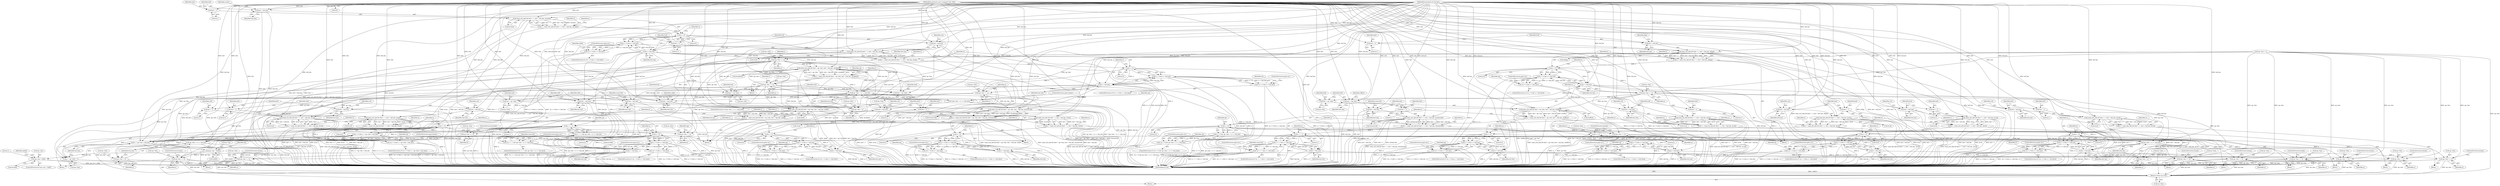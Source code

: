 digraph "0_radare2_bd276ef2fd8ac3401e65be7c126a43175ccfbcd7@pointer" {
"1000102" [label="(MethodParameterIn,const unsigned char *buf)"];
"1000110" [label="(Call,op->op = buf[0])"];
"1000118" [label="(Call,op->op > 0xbf)"];
"1000292" [label="(Call,read_i32_leb128 (buf + 1, buf + buf_len, &val))"];
"1000290" [label="(Call,n = read_i32_leb128 (buf + 1, buf + buf_len, &val))"];
"1000304" [label="(Call,n > 0)"];
"1000303" [label="(Call,n > 0 && n < buf_len)"];
"1000302" [label="(Call,!(n > 0 && n < buf_len))"];
"1000307" [label="(Call,n < buf_len)"];
"1000382" [label="(Call,op->len += n)"];
"1001077" [label="(Return,return op->len;)"];
"1000293" [label="(Call,buf + 1)"];
"1000296" [label="(Call,buf + buf_len)"];
"1000399" [label="(Call,read_u32_leb128 (buf + 1, buf + buf_len, &val))"];
"1000397" [label="(Call,n = read_u32_leb128 (buf + 1, buf + buf_len, &val))"];
"1000411" [label="(Call,n > 0)"];
"1000410" [label="(Call,n > 0 && n < buf_len)"];
"1000409" [label="(Call,!(n > 0 && n < buf_len))"];
"1000414" [label="(Call,n < buf_len)"];
"1000428" [label="(Call,op->len += n)"];
"1000400" [label="(Call,buf + 1)"];
"1000403" [label="(Call,buf + buf_len)"];
"1000451" [label="(Call,read_u32_leb128 (buf + 1, buf + buf_len, &count))"];
"1000449" [label="(Call,n = read_u32_leb128 (buf + 1, buf + buf_len, &count))"];
"1000463" [label="(Call,n > 0)"];
"1000462" [label="(Call,n > 0 && n < buf_len)"];
"1000461" [label="(Call,!(n > 0 && n < buf_len))"];
"1000466" [label="(Call,n < buf_len)"];
"1000485" [label="(Call,op->len += n)"];
"1000502" [label="(Call,read_u32_leb128 (buf + op->len, buf + buf_len, &table[i]))"];
"1000500" [label="(Call,n = read_u32_leb128 (buf + op->len, buf + buf_len, &table[i]))"];
"1000517" [label="(Call,op->len + n <= buf_len)"];
"1000508" [label="(Call,buf + buf_len)"];
"1000516" [label="(Call,!(op->len + n <= buf_len))"];
"1000533" [label="(Call,read_u32_leb128 (buf + op->len, buf + buf_len, &def))"];
"1000531" [label="(Call,n = read_u32_leb128 (buf + op->len, buf + buf_len, &def))"];
"1000547" [label="(Call,n > 0)"];
"1000546" [label="(Call,n > 0 && n + op->len < buf_len)"];
"1000545" [label="(Call,!(n > 0 && n + op->len < buf_len))"];
"1000550" [label="(Call,n + op->len < buf_len)"];
"1000551" [label="(Call,n + op->len)"];
"1000559" [label="(Call,op->len += n)"];
"1000539" [label="(Call,buf + buf_len)"];
"1000518" [label="(Call,op->len + n)"];
"1000526" [label="(Call,op->len += n)"];
"1000503" [label="(Call,buf + op->len)"];
"1000534" [label="(Call,buf + op->len)"];
"1000452" [label="(Call,buf + 1)"];
"1000455" [label="(Call,buf + buf_len)"];
"1000657" [label="(Call,read_u32_leb128 (buf + 1, buf + buf_len, &val))"];
"1000655" [label="(Call,n = read_u32_leb128 (buf + 1, buf + buf_len, &val))"];
"1000669" [label="(Call,n > 0)"];
"1000668" [label="(Call,n > 0 && n < buf_len)"];
"1000667" [label="(Call,!(n > 0 && n < buf_len))"];
"1000672" [label="(Call,n < buf_len)"];
"1000676" [label="(Call,op->len += n)"];
"1000683" [label="(Call,read_u32_leb128 (buf + op->len, buf + buf_len, &reserved))"];
"1000681" [label="(Call,n = read_u32_leb128 (buf + op->len, buf + buf_len, &reserved))"];
"1000697" [label="(Call,n == 1)"];
"1000696" [label="(Call,n == 1 && op->len + n <= buf_len)"];
"1000695" [label="(Call,!(n == 1 && op->len + n <= buf_len))"];
"1000700" [label="(Call,op->len + n <= buf_len)"];
"1000701" [label="(Call,op->len + n)"];
"1000722" [label="(Call,op->len += n)"];
"1000684" [label="(Call,buf + op->len)"];
"1000689" [label="(Call,buf + buf_len)"];
"1000658" [label="(Call,buf + 1)"];
"1000661" [label="(Call,buf + buf_len)"];
"1000741" [label="(Call,read_u32_leb128 (buf + 1, buf + buf_len, &val))"];
"1000739" [label="(Call,n = read_u32_leb128 (buf + 1, buf + buf_len, &val))"];
"1000753" [label="(Call,n > 0)"];
"1000752" [label="(Call,n > 0 && n < buf_len)"];
"1000751" [label="(Call,!(n > 0 && n < buf_len))"];
"1000756" [label="(Call,n < buf_len)"];
"1000770" [label="(Call,op->len += n)"];
"1000742" [label="(Call,buf + 1)"];
"1000745" [label="(Call,buf + buf_len)"];
"1000811" [label="(Call,read_u32_leb128 (buf + 1, buf + buf_len, &flag))"];
"1000809" [label="(Call,n = read_u32_leb128 (buf + 1, buf + buf_len, &flag))"];
"1000823" [label="(Call,n > 0)"];
"1000822" [label="(Call,n > 0 && n < buf_len)"];
"1000821" [label="(Call,!(n > 0 && n < buf_len))"];
"1000826" [label="(Call,n < buf_len)"];
"1000830" [label="(Call,op->len += n)"];
"1000837" [label="(Call,read_u32_leb128 (buf + op->len, buf + buf_len, &offset))"];
"1000835" [label="(Call,n = read_u32_leb128 (buf + op->len, buf + buf_len, &offset))"];
"1000851" [label="(Call,n > 0)"];
"1000850" [label="(Call,n > 0 && op->len + n <= buf_len)"];
"1000849" [label="(Call,!(n > 0 && op->len + n <= buf_len))"];
"1000854" [label="(Call,op->len + n <= buf_len)"];
"1000855" [label="(Call,op->len + n)"];
"1000873" [label="(Call,op->len += n)"];
"1000838" [label="(Call,buf + op->len)"];
"1000843" [label="(Call,buf + buf_len)"];
"1000812" [label="(Call,buf + 1)"];
"1000815" [label="(Call,buf + buf_len)"];
"1000889" [label="(Call,read_u32_leb128 (buf + 1, buf + buf_len, &reserved))"];
"1000887" [label="(Call,n = read_u32_leb128 (buf + 1, buf + buf_len, &reserved))"];
"1000901" [label="(Call,n == 1)"];
"1000900" [label="(Call,n == 1 && n < buf_len)"];
"1000899" [label="(Call,!(n == 1 && n < buf_len))"];
"1000904" [label="(Call,n < buf_len)"];
"1000921" [label="(Call,op->len += n)"];
"1000890" [label="(Call,buf + 1)"];
"1000893" [label="(Call,buf + buf_len)"];
"1000936" [label="(Call,read_i32_leb128 (buf + 1, buf + buf_len, &val))"];
"1000934" [label="(Call,n = read_i32_leb128 (buf + 1, buf + buf_len, &val))"];
"1000948" [label="(Call,n > 0)"];
"1000947" [label="(Call,n > 0 && n < buf_len)"];
"1000946" [label="(Call,!(n > 0 && n < buf_len))"];
"1000951" [label="(Call,n < buf_len)"];
"1000955" [label="(Call,op->len += n)"];
"1000937" [label="(Call,buf + 1)"];
"1000940" [label="(Call,buf + buf_len)"];
"1000970" [label="(Call,read_i64_leb128 (buf + 1, buf + buf_len, &val))"];
"1000968" [label="(Call,n = read_i64_leb128 (buf + 1, buf + buf_len, &val))"];
"1000982" [label="(Call,n > 0)"];
"1000981" [label="(Call,n > 0 && n < buf_len)"];
"1000980" [label="(Call,!(n > 0 && n < buf_len))"];
"1000985" [label="(Call,n < buf_len)"];
"1000989" [label="(Call,op->len += n)"];
"1000971" [label="(Call,buf + 1)"];
"1000974" [label="(Call,buf + buf_len)"];
"1001004" [label="(Call,read_u32_leb128 (buf + 1, buf + buf_len, &val))"];
"1001002" [label="(Call,n = read_u32_leb128 (buf + 1, buf + buf_len, &val))"];
"1001016" [label="(Call,n > 0)"];
"1001015" [label="(Call,n > 0 && n < buf_len)"];
"1001014" [label="(Call,!(n > 0 && n < buf_len))"];
"1001019" [label="(Call,n < buf_len)"];
"1001029" [label="(Call,op->len += n)"];
"1001005" [label="(Call,buf + 1)"];
"1001008" [label="(Call,buf + buf_len)"];
"1001044" [label="(Call,read_u64_leb128 (buf + 1, buf + buf_len, &val))"];
"1001042" [label="(Call,n = read_u64_leb128 (buf + 1, buf + buf_len, &val))"];
"1001056" [label="(Call,n > 0)"];
"1001055" [label="(Call,n > 0 && n < buf_len)"];
"1001054" [label="(Call,!(n > 0 && n < buf_len))"];
"1001059" [label="(Call,n < buf_len)"];
"1001069" [label="(Call,op->len += n)"];
"1001045" [label="(Call,buf + 1)"];
"1001048" [label="(Call,buf + buf_len)"];
"1000775" [label="(ControlStructure,break;)"];
"1001033" [label="(Identifier,n)"];
"1000836" [label="(Identifier,n)"];
"1000670" [label="(Identifier,n)"];
"1001053" [label="(ControlStructure,if (!(n > 0 && n < buf_len)))"];
"1000520" [label="(Identifier,op)"];
"1000492" [label="(Identifier,i)"];
"1000684" [label="(Call,buf + op->len)"];
"1000510" [label="(Identifier,buf_len)"];
"1000428" [label="(Call,op->len += n)"];
"1001054" [label="(Call,!(n > 0 && n < buf_len))"];
"1000464" [label="(Identifier,n)"];
"1000690" [label="(Identifier,buf)"];
"1000546" [label="(Call,n > 0 && n + op->len < buf_len)"];
"1000454" [label="(Literal,1)"];
"1001046" [label="(Identifier,buf)"];
"1000887" [label="(Call,n = read_u32_leb128 (buf + 1, buf + buf_len, &reserved))"];
"1000456" [label="(Identifier,buf)"];
"1000401" [label="(Identifier,buf)"];
"1000505" [label="(Call,op->len)"];
"1000828" [label="(Identifier,buf_len)"];
"1000906" [label="(Identifier,buf_len)"];
"1000821" [label="(Call,!(n > 0 && n < buf_len))"];
"1000893" [label="(Call,buf + buf_len)"];
"1001047" [label="(Literal,1)"];
"1000903" [label="(Literal,1)"];
"1000834" [label="(Identifier,n)"];
"1000692" [label="(Call,&reserved)"];
"1000702" [label="(Call,op->len)"];
"1001008" [label="(Call,buf + buf_len)"];
"1000991" [label="(Identifier,op)"];
"1000453" [label="(Identifier,buf)"];
"1000861" [label="(ControlStructure,goto err;)"];
"1000832" [label="(Identifier,op)"];
"1000671" [label="(Literal,0)"];
"1000300" [label="(Identifier,val)"];
"1000661" [label="(Call,buf + buf_len)"];
"1001044" [label="(Call,read_u64_leb128 (buf + 1, buf + buf_len, &val))"];
"1000972" [label="(Identifier,buf)"];
"1000889" [label="(Call,read_u32_leb128 (buf + 1, buf + buf_len, &reserved))"];
"1000498" [label="(Identifier,i)"];
"1000810" [label="(Identifier,n)"];
"1000543" [label="(Identifier,def)"];
"1000528" [label="(Identifier,op)"];
"1000755" [label="(Literal,0)"];
"1001052" [label="(Identifier,val)"];
"1000411" [label="(Call,n > 0)"];
"1001019" [label="(Call,n < buf_len)"];
"1000111" [label="(Call,op->op)"];
"1000960" [label="(ControlStructure,break;)"];
"1000486" [label="(Call,op->len)"];
"1001006" [label="(Identifier,buf)"];
"1000993" [label="(Identifier,n)"];
"1000383" [label="(Call,op->len)"];
"1000977" [label="(Call,&val)"];
"1000722" [label="(Call,op->len += n)"];
"1000703" [label="(Identifier,op)"];
"1000925" [label="(Identifier,n)"];
"1001048" [label="(Call,buf + buf_len)"];
"1000881" [label="(Block,)"];
"1000799" [label="(Block,)"];
"1000457" [label="(Identifier,buf_len)"];
"1000860" [label="(Identifier,buf_len)"];
"1000313" [label="(Literal,0x80)"];
"1000851" [label="(Call,n > 0)"];
"1000819" [label="(Identifier,flag)"];
"1000467" [label="(Identifier,n)"];
"1000449" [label="(Call,n = read_u32_leb128 (buf + 1, buf + buf_len, &count))"];
"1000527" [label="(Call,op->len)"];
"1000511" [label="(Call,&table[i])"];
"1000550" [label="(Call,n + op->len < buf_len)"];
"1000540" [label="(Identifier,buf)"];
"1001061" [label="(Identifier,buf_len)"];
"1000890" [label="(Call,buf + 1)"];
"1000926" [label="(ControlStructure,break;)"];
"1000853" [label="(Literal,0)"];
"1000489" [label="(Identifier,n)"];
"1000940" [label="(Call,buf + buf_len)"];
"1000502" [label="(Call,read_u32_leb128 (buf + op->len, buf + buf_len, &table[i]))"];
"1000905" [label="(Identifier,n)"];
"1000293" [label="(Call,buf + 1)"];
"1000979" [label="(ControlStructure,if (!(n > 0 && n < buf_len)))"];
"1000561" [label="(Identifier,op)"];
"1000847" [label="(Identifier,offset)"];
"1000474" [label="(Identifier,table)"];
"1000709" [label="(Identifier,reserved)"];
"1001042" [label="(Call,n = read_u64_leb128 (buf + 1, buf + buf_len, &val))"];
"1000399" [label="(Call,read_u32_leb128 (buf + 1, buf + buf_len, &val))"];
"1000415" [label="(Identifier,n)"];
"1000551" [label="(Call,n + op->len)"];
"1000466" [label="(Call,n < buf_len)"];
"1000922" [label="(Call,op->len)"];
"1000417" [label="(ControlStructure,goto err;)"];
"1000548" [label="(Identifier,n)"];
"1001013" [label="(ControlStructure,if (!(n > 0 && n < buf_len)))"];
"1000523" [label="(Identifier,buf_len)"];
"1000856" [label="(Call,op->len)"];
"1000535" [label="(Identifier,buf)"];
"1000950" [label="(Literal,0)"];
"1000758" [label="(Identifier,buf_len)"];
"1000986" [label="(Identifier,n)"];
"1000435" [label="(Block,)"];
"1000536" [label="(Call,op->len)"];
"1000840" [label="(Call,op->len)"];
"1001057" [label="(Identifier,n)"];
"1000301" [label="(ControlStructure,if (!(n > 0 && n < buf_len)))"];
"1001065" [label="(Identifier,d)"];
"1000404" [label="(Identifier,buf)"];
"1001055" [label="(Call,n > 0 && n < buf_len)"];
"1000102" [label="(MethodParameterIn,const unsigned char *buf)"];
"1000701" [label="(Call,op->len + n)"];
"1000897" [label="(Identifier,reserved)"];
"1001078" [label="(Call,op->len)"];
"1000848" [label="(ControlStructure,if (!(n > 0 && op->len + n <= buf_len)))"];
"1000733" [label="(Block,)"];
"1000675" [label="(ControlStructure,goto err;)"];
"1000968" [label="(Call,n = read_i64_leb128 (buf + 1, buf + buf_len, &val))"];
"1000307" [label="(Call,n < buf_len)"];
"1000746" [label="(Identifier,buf)"];
"1000901" [label="(Call,n == 1)"];
"1000823" [label="(Call,n > 0)"];
"1000811" [label="(Call,read_u32_leb128 (buf + 1, buf + buf_len, &flag))"];
"1000541" [label="(Identifier,buf_len)"];
"1000382" [label="(Call,op->len += n)"];
"1000743" [label="(Identifier,buf)"];
"1000120" [label="(Identifier,op)"];
"1000989" [label="(Call,op->len += n)"];
"1000754" [label="(Identifier,n)"];
"1000530" [label="(Identifier,n)"];
"1000907" [label="(ControlStructure,goto err;)"];
"1000119" [label="(Call,op->op)"];
"1000413" [label="(Literal,0)"];
"1000468" [label="(Identifier,buf_len)"];
"1000694" [label="(ControlStructure,if (!(n == 1 && op->len + n <= buf_len)))"];
"1000122" [label="(Literal,0xbf)"];
"1001030" [label="(Call,op->len)"];
"1001021" [label="(Identifier,buf_len)"];
"1000697" [label="(Call,n == 1)"];
"1000563" [label="(Identifier,n)"];
"1000774" [label="(Identifier,n)"];
"1001073" [label="(Identifier,n)"];
"1000984" [label="(Literal,0)"];
"1000757" [label="(Identifier,n)"];
"1000817" [label="(Identifier,buf_len)"];
"1000689" [label="(Call,buf + buf_len)"];
"1000309" [label="(Identifier,buf_len)"];
"1000747" [label="(Identifier,buf_len)"];
"1000825" [label="(Literal,0)"];
"1000874" [label="(Call,op->len)"];
"1000980" [label="(Call,!(n > 0 && n < buf_len))"];
"1001011" [label="(Call,&val)"];
"1000304" [label="(Call,n > 0)"];
"1001015" [label="(Call,n > 0 && n < buf_len)"];
"1000756" [label="(Call,n < buf_len)"];
"1000826" [label="(Call,n < buf_len)"];
"1000943" [label="(Call,&val)"];
"1000284" [label="(Block,)"];
"1000752" [label="(Call,n > 0 && n < buf_len)"];
"1000941" [label="(Identifier,buf)"];
"1000110" [label="(Call,op->op = buf[0])"];
"1000662" [label="(Identifier,buf)"];
"1000526" [label="(Call,op->len += n)"];
"1000815" [label="(Call,buf + buf_len)"];
"1001059" [label="(Call,n < buf_len)"];
"1000835" [label="(Call,n = read_u32_leb128 (buf + op->len, buf + buf_len, &offset))"];
"1000864" [label="(Identifier,op)"];
"1000685" [label="(Identifier,buf)"];
"1000667" [label="(Call,!(n > 0 && n < buf_len))"];
"1000957" [label="(Identifier,op)"];
"1000928" [label="(Block,)"];
"1000751" [label="(Call,!(n > 0 && n < buf_len))"];
"1000645" [label="(Block,)"];
"1000104" [label="(Block,)"];
"1000305" [label="(Identifier,n)"];
"1000812" [label="(Call,buf + 1)"];
"1000655" [label="(Call,n = read_u32_leb128 (buf + 1, buf + buf_len, &val))"];
"1001007" [label="(Literal,1)"];
"1000125" [label="(Literal,1)"];
"1000515" [label="(ControlStructure,if (!(op->len + n <= buf_len)))"];
"1000513" [label="(Identifier,table)"];
"1000508" [label="(Call,buf + buf_len)"];
"1000459" [label="(Identifier,count)"];
"1000953" [label="(Identifier,buf_len)"];
"1000955" [label="(Call,op->len += n)"];
"1000501" [label="(Identifier,n)"];
"1000470" [label="(ControlStructure,goto err;)"];
"1000947" [label="(Call,n > 0 && n < buf_len)"];
"1000990" [label="(Call,op->len)"];
"1000844" [label="(Identifier,buf)"];
"1000294" [label="(Identifier,buf)"];
"1000663" [label="(Identifier,buf_len)"];
"1000296" [label="(Call,buf + buf_len)"];
"1000877" [label="(Identifier,n)"];
"1001014" [label="(Call,!(n > 0 && n < buf_len))"];
"1000949" [label="(Identifier,n)"];
"1000118" [label="(Call,op->op > 0xbf)"];
"1000542" [label="(Call,&def)"];
"1000987" [label="(Identifier,buf_len)"];
"1000975" [label="(Identifier,buf)"];
"1000902" [label="(Identifier,n)"];
"1000771" [label="(Call,op->len)"];
"1000891" [label="(Identifier,buf)"];
"1000299" [label="(Call,&val)"];
"1000976" [label="(Identifier,buf_len)"];
"1000809" [label="(Call,n = read_u32_leb128 (buf + 1, buf + buf_len, &flag))"];
"1000452" [label="(Call,buf + 1)"];
"1001025" [label="(Identifier,d)"];
"1000566" [label="(Identifier,op)"];
"1000485" [label="(Call,op->len += n)"];
"1000829" [label="(ControlStructure,goto err;)"];
"1000547" [label="(Call,n > 0)"];
"1001020" [label="(Identifier,n)"];
"1000451" [label="(Call,read_u32_leb128 (buf + 1, buf + buf_len, &count))"];
"1000951" [label="(Call,n < buf_len)"];
"1000937" [label="(Call,buf + 1)"];
"1000695" [label="(Call,!(n == 1 && op->len + n <= buf_len))"];
"1000818" [label="(Call,&flag)"];
"1000518" [label="(Call,op->len + n)"];
"1000748" [label="(Call,&val)"];
"1001005" [label="(Call,buf + 1)"];
"1001049" [label="(Identifier,buf)"];
"1000310" [label="(ControlStructure,goto err;)"];
"1000677" [label="(Call,op->len)"];
"1000739" [label="(Call,n = read_u32_leb128 (buf + 1, buf + buf_len, &val))"];
"1000956" [label="(Call,op->len)"];
"1000727" [label="(ControlStructure,break;)"];
"1000707" [label="(ControlStructure,goto err;)"];
"1000522" [label="(Identifier,n)"];
"1000759" [label="(ControlStructure,goto err;)"];
"1000681" [label="(Call,n = read_u32_leb128 (buf + op->len, buf + buf_len, &reserved))"];
"1000726" [label="(Identifier,n)"];
"1000461" [label="(Call,!(n > 0 && n < buf_len))"];
"1000659" [label="(Identifier,buf)"];
"1001045" [label="(Call,buf + 1)"];
"1000387" [label="(ControlStructure,break;)"];
"1000981" [label="(Call,n > 0 && n < buf_len)"];
"1000898" [label="(ControlStructure,if (!(n == 1 && n < buf_len)))"];
"1000397" [label="(Call,n = read_u32_leb128 (buf + 1, buf + buf_len, &val))"];
"1001050" [label="(Identifier,buf_len)"];
"1000838" [label="(Call,buf + op->len)"];
"1000994" [label="(ControlStructure,break;)"];
"1000827" [label="(Identifier,n)"];
"1000686" [label="(Call,op->len)"];
"1000539" [label="(Call,buf + buf_len)"];
"1000402" [label="(Literal,1)"];
"1001036" [label="(Block,)"];
"1000938" [label="(Identifier,buf)"];
"1000831" [label="(Call,op->len)"];
"1000673" [label="(Identifier,n)"];
"1000519" [label="(Call,op->len)"];
"1000936" [label="(Call,read_i32_leb128 (buf + 1, buf + buf_len, &val))"];
"1000516" [label="(Call,!(op->len + n <= buf_len))"];
"1000302" [label="(Call,!(n > 0 && n < buf_len))"];
"1000664" [label="(Call,&val)"];
"1000698" [label="(Identifier,n)"];
"1000740" [label="(Identifier,n)"];
"1001043" [label="(Identifier,n)"];
"1000900" [label="(Call,n == 1 && n < buf_len)"];
"1001051" [label="(Call,&val)"];
"1000973" [label="(Literal,1)"];
"1000657" [label="(Call,read_u32_leb128 (buf + 1, buf + buf_len, &val))"];
"1000303" [label="(Call,n > 0 && n < buf_len)"];
"1000403" [label="(Call,buf + buf_len)"];
"1000683" [label="(Call,read_u32_leb128 (buf + op->len, buf + buf_len, &reserved))"];
"1000996" [label="(Block,)"];
"1000429" [label="(Call,op->len)"];
"1001062" [label="(ControlStructure,goto err;)"];
"1000904" [label="(Call,n < buf_len)"];
"1000857" [label="(Identifier,op)"];
"1000982" [label="(Call,n > 0)"];
"1001018" [label="(Literal,0)"];
"1000676" [label="(Call,op->len += n)"];
"1001034" [label="(ControlStructure,break;)"];
"1000843" [label="(Call,buf + buf_len)"];
"1000509" [label="(Identifier,buf)"];
"1000416" [label="(Identifier,buf_len)"];
"1000899" [label="(Call,!(n == 1 && n < buf_len))"];
"1000896" [label="(Call,&reserved)"];
"1000533" [label="(Call,read_u32_leb128 (buf + op->len, buf + buf_len, &def))"];
"1000824" [label="(Identifier,n)"];
"1000770" [label="(Call,op->len += n)"];
"1000909" [label="(Identifier,reserved)"];
"1000308" [label="(Identifier,n)"];
"1000290" [label="(Call,n = read_i32_leb128 (buf + 1, buf + buf_len, &val))"];
"1000705" [label="(Identifier,n)"];
"1001004" [label="(Call,read_u32_leb128 (buf + 1, buf + buf_len, &val))"];
"1000934" [label="(Call,n = read_i32_leb128 (buf + 1, buf + buf_len, &val))"];
"1000407" [label="(Identifier,val)"];
"1000873" [label="(Call,op->len += n)"];
"1000292" [label="(Call,read_i32_leb128 (buf + 1, buf + buf_len, &val))"];
"1001097" [label="(MethodReturn,int)"];
"1000944" [label="(Identifier,val)"];
"1000935" [label="(Identifier,n)"];
"1000297" [label="(Identifier,buf)"];
"1000820" [label="(ControlStructure,if (!(n > 0 && n < buf_len)))"];
"1000656" [label="(Identifier,n)"];
"1000813" [label="(Identifier,buf)"];
"1000503" [label="(Call,buf + op->len)"];
"1000410" [label="(Call,n > 0 && n < buf_len)"];
"1000830" [label="(Call,op->len += n)"];
"1000859" [label="(Identifier,n)"];
"1000556" [label="(Identifier,buf_len)"];
"1000741" [label="(Call,read_u32_leb128 (buf + 1, buf + buf_len, &val))"];
"1000837" [label="(Call,read_u32_leb128 (buf + op->len, buf + buf_len, &offset))"];
"1000398" [label="(Identifier,n)"];
"1001017" [label="(Identifier,n)"];
"1000558" [label="(ControlStructure,goto beach;)"];
"1001056" [label="(Call,n > 0)"];
"1000458" [label="(Call,&count)"];
"1000970" [label="(Call,read_i64_leb128 (buf + 1, buf + buf_len, &val))"];
"1000465" [label="(Literal,0)"];
"1000669" [label="(Call,n > 0)"];
"1000845" [label="(Identifier,buf_len)"];
"1000814" [label="(Literal,1)"];
"1000855" [label="(Call,op->len + n)"];
"1001070" [label="(Call,op->len)"];
"1000696" [label="(Call,n == 1 && op->len + n <= buf_len)"];
"1000854" [label="(Call,op->len + n <= buf_len)"];
"1000985" [label="(Call,n < buf_len)"];
"1000534" [label="(Call,buf + op->len)"];
"1000742" [label="(Call,buf + 1)"];
"1001022" [label="(ControlStructure,goto err;)"];
"1000852" [label="(Identifier,n)"];
"1000105" [label="(Call,op->len = 1)"];
"1000665" [label="(Identifier,val)"];
"1001003" [label="(Identifier,n)"];
"1000295" [label="(Literal,1)"];
"1000433" [label="(ControlStructure,break;)"];
"1000939" [label="(Literal,1)"];
"1000849" [label="(Call,!(n > 0 && op->len + n <= buf_len))"];
"1000850" [label="(Call,n > 0 && op->len + n <= buf_len)"];
"1001016" [label="(Call,n > 0)"];
"1000128" [label="(Identifier,opdef)"];
"1000974" [label="(Call,buf + buf_len)"];
"1000103" [label="(MethodParameterIn,int buf_len)"];
"1000298" [label="(Identifier,buf_len)"];
"1000762" [label="(Identifier,op)"];
"1000983" [label="(Identifier,n)"];
"1000988" [label="(ControlStructure,goto err;)"];
"1000291" [label="(Identifier,n)"];
"1000948" [label="(Call,n > 0)"];
"1000460" [label="(ControlStructure,if (!(n > 0 && n < buf_len)))"];
"1000723" [label="(Call,op->len)"];
"1000306" [label="(Literal,0)"];
"1000878" [label="(ControlStructure,break;)"];
"1000412" [label="(Identifier,n)"];
"1000463" [label="(Call,n > 0)"];
"1000462" [label="(Call,n > 0 && n < buf_len)"];
"1001010" [label="(Identifier,buf_len)"];
"1000517" [label="(Call,op->len + n <= buf_len)"];
"1001060" [label="(Identifier,n)"];
"1000978" [label="(Identifier,val)"];
"1000942" [label="(Identifier,buf_len)"];
"1000952" [label="(Identifier,n)"];
"1000894" [label="(Identifier,buf)"];
"1000945" [label="(ControlStructure,if (!(n > 0 && n < buf_len)))"];
"1000672" [label="(Call,n < buf_len)"];
"1000504" [label="(Identifier,buf)"];
"1000408" [label="(ControlStructure,if (!(n > 0 && n < buf_len)))"];
"1000544" [label="(ControlStructure,if (!(n > 0 && n + op->len < buf_len)))"];
"1000405" [label="(Identifier,buf_len)"];
"1000552" [label="(Identifier,n)"];
"1000749" [label="(Identifier,val)"];
"1000971" [label="(Call,buf + 1)"];
"1000391" [label="(Block,)"];
"1000959" [label="(Identifier,n)"];
"1000693" [label="(Identifier,reserved)"];
"1000745" [label="(Call,buf + buf_len)"];
"1000691" [label="(Identifier,buf_len)"];
"1000400" [label="(Call,buf + 1)"];
"1000500" [label="(Call,n = read_u32_leb128 (buf + op->len, buf + buf_len, &table[i]))"];
"1001069" [label="(Call,op->len += n)"];
"1000706" [label="(Identifier,buf_len)"];
"1000744" [label="(Literal,1)"];
"1000432" [label="(Identifier,n)"];
"1000420" [label="(Identifier,op)"];
"1000450" [label="(Identifier,n)"];
"1000525" [label="(ControlStructure,goto beach;)"];
"1001077" [label="(Return,return op->len;)"];
"1000549" [label="(Literal,0)"];
"1000560" [label="(Call,op->len)"];
"1000674" [label="(Identifier,buf_len)"];
"1001012" [label="(Identifier,val)"];
"1000921" [label="(Call,op->len += n)"];
"1000666" [label="(ControlStructure,if (!(n > 0 && n < buf_len)))"];
"1000678" [label="(Identifier,op)"];
"1000414" [label="(Call,n < buf_len)"];
"1000699" [label="(Literal,1)"];
"1000954" [label="(ControlStructure,goto err;)"];
"1000531" [label="(Call,n = read_u32_leb128 (buf + op->len, buf + buf_len, &def))"];
"1000532" [label="(Identifier,n)"];
"1000946" [label="(Call,!(n > 0 && n < buf_len))"];
"1000114" [label="(Call,buf[0])"];
"1000117" [label="(ControlStructure,if (op->op > 0xbf))"];
"1000969" [label="(Identifier,n)"];
"1001002" [label="(Call,n = read_u32_leb128 (buf + 1, buf + buf_len, &val))"];
"1001058" [label="(Literal,0)"];
"1000553" [label="(Call,op->len)"];
"1001074" [label="(ControlStructure,break;)"];
"1001009" [label="(Identifier,buf)"];
"1001029" [label="(Call,op->len += n)"];
"1000668" [label="(Call,n > 0 && n < buf_len)"];
"1000750" [label="(ControlStructure,if (!(n > 0 && n < buf_len)))"];
"1000962" [label="(Block,)"];
"1000892" [label="(Literal,1)"];
"1000499" [label="(Block,)"];
"1000545" [label="(Call,!(n > 0 && n + op->len < buf_len))"];
"1000700" [label="(Call,op->len + n <= buf_len)"];
"1000895" [label="(Identifier,buf_len)"];
"1000753" [label="(Call,n > 0)"];
"1000409" [label="(Call,!(n > 0 && n < buf_len))"];
"1000406" [label="(Call,&val)"];
"1000386" [label="(Identifier,n)"];
"1000888" [label="(Identifier,n)"];
"1000455" [label="(Call,buf + buf_len)"];
"1000682" [label="(Identifier,n)"];
"1000816" [label="(Identifier,buf)"];
"1000680" [label="(Identifier,n)"];
"1000846" [label="(Call,&offset)"];
"1000822" [label="(Call,n > 0 && n < buf_len)"];
"1000839" [label="(Identifier,buf)"];
"1000559" [label="(Call,op->len += n)"];
"1000658" [label="(Call,buf + 1)"];
"1000660" [label="(Literal,1)"];
"1000102" -> "1000100"  [label="AST: "];
"1000102" -> "1001097"  [label="DDG: buf"];
"1000102" -> "1000110"  [label="DDG: buf"];
"1000102" -> "1000292"  [label="DDG: buf"];
"1000102" -> "1000293"  [label="DDG: buf"];
"1000102" -> "1000296"  [label="DDG: buf"];
"1000102" -> "1000399"  [label="DDG: buf"];
"1000102" -> "1000400"  [label="DDG: buf"];
"1000102" -> "1000403"  [label="DDG: buf"];
"1000102" -> "1000451"  [label="DDG: buf"];
"1000102" -> "1000452"  [label="DDG: buf"];
"1000102" -> "1000455"  [label="DDG: buf"];
"1000102" -> "1000502"  [label="DDG: buf"];
"1000102" -> "1000503"  [label="DDG: buf"];
"1000102" -> "1000508"  [label="DDG: buf"];
"1000102" -> "1000533"  [label="DDG: buf"];
"1000102" -> "1000534"  [label="DDG: buf"];
"1000102" -> "1000539"  [label="DDG: buf"];
"1000102" -> "1000657"  [label="DDG: buf"];
"1000102" -> "1000658"  [label="DDG: buf"];
"1000102" -> "1000661"  [label="DDG: buf"];
"1000102" -> "1000683"  [label="DDG: buf"];
"1000102" -> "1000684"  [label="DDG: buf"];
"1000102" -> "1000689"  [label="DDG: buf"];
"1000102" -> "1000741"  [label="DDG: buf"];
"1000102" -> "1000742"  [label="DDG: buf"];
"1000102" -> "1000745"  [label="DDG: buf"];
"1000102" -> "1000811"  [label="DDG: buf"];
"1000102" -> "1000812"  [label="DDG: buf"];
"1000102" -> "1000815"  [label="DDG: buf"];
"1000102" -> "1000837"  [label="DDG: buf"];
"1000102" -> "1000838"  [label="DDG: buf"];
"1000102" -> "1000843"  [label="DDG: buf"];
"1000102" -> "1000889"  [label="DDG: buf"];
"1000102" -> "1000890"  [label="DDG: buf"];
"1000102" -> "1000893"  [label="DDG: buf"];
"1000102" -> "1000936"  [label="DDG: buf"];
"1000102" -> "1000937"  [label="DDG: buf"];
"1000102" -> "1000940"  [label="DDG: buf"];
"1000102" -> "1000970"  [label="DDG: buf"];
"1000102" -> "1000971"  [label="DDG: buf"];
"1000102" -> "1000974"  [label="DDG: buf"];
"1000102" -> "1001004"  [label="DDG: buf"];
"1000102" -> "1001005"  [label="DDG: buf"];
"1000102" -> "1001008"  [label="DDG: buf"];
"1000102" -> "1001044"  [label="DDG: buf"];
"1000102" -> "1001045"  [label="DDG: buf"];
"1000102" -> "1001048"  [label="DDG: buf"];
"1000110" -> "1000104"  [label="AST: "];
"1000110" -> "1000114"  [label="CFG: "];
"1000111" -> "1000110"  [label="AST: "];
"1000114" -> "1000110"  [label="AST: "];
"1000120" -> "1000110"  [label="CFG: "];
"1000110" -> "1001097"  [label="DDG: buf[0]"];
"1000110" -> "1000118"  [label="DDG: op->op"];
"1000118" -> "1000117"  [label="AST: "];
"1000118" -> "1000122"  [label="CFG: "];
"1000119" -> "1000118"  [label="AST: "];
"1000122" -> "1000118"  [label="AST: "];
"1000125" -> "1000118"  [label="CFG: "];
"1000128" -> "1000118"  [label="CFG: "];
"1000118" -> "1001097"  [label="DDG: op->op > 0xbf"];
"1000118" -> "1001097"  [label="DDG: op->op"];
"1000292" -> "1000290"  [label="AST: "];
"1000292" -> "1000299"  [label="CFG: "];
"1000293" -> "1000292"  [label="AST: "];
"1000296" -> "1000292"  [label="AST: "];
"1000299" -> "1000292"  [label="AST: "];
"1000290" -> "1000292"  [label="CFG: "];
"1000292" -> "1001097"  [label="DDG: buf + 1"];
"1000292" -> "1001097"  [label="DDG: buf + buf_len"];
"1000292" -> "1001097"  [label="DDG: &val"];
"1000292" -> "1000290"  [label="DDG: buf + 1"];
"1000292" -> "1000290"  [label="DDG: buf + buf_len"];
"1000292" -> "1000290"  [label="DDG: &val"];
"1000103" -> "1000292"  [label="DDG: buf_len"];
"1000290" -> "1000284"  [label="AST: "];
"1000291" -> "1000290"  [label="AST: "];
"1000305" -> "1000290"  [label="CFG: "];
"1000290" -> "1001097"  [label="DDG: read_i32_leb128 (buf + 1, buf + buf_len, &val)"];
"1000290" -> "1000304"  [label="DDG: n"];
"1000304" -> "1000303"  [label="AST: "];
"1000304" -> "1000306"  [label="CFG: "];
"1000305" -> "1000304"  [label="AST: "];
"1000306" -> "1000304"  [label="AST: "];
"1000308" -> "1000304"  [label="CFG: "];
"1000303" -> "1000304"  [label="CFG: "];
"1000304" -> "1001097"  [label="DDG: n"];
"1000304" -> "1000303"  [label="DDG: n"];
"1000304" -> "1000303"  [label="DDG: 0"];
"1000304" -> "1000307"  [label="DDG: n"];
"1000304" -> "1000382"  [label="DDG: n"];
"1000303" -> "1000302"  [label="AST: "];
"1000303" -> "1000307"  [label="CFG: "];
"1000307" -> "1000303"  [label="AST: "];
"1000302" -> "1000303"  [label="CFG: "];
"1000303" -> "1001097"  [label="DDG: n > 0"];
"1000303" -> "1001097"  [label="DDG: n < buf_len"];
"1000303" -> "1000302"  [label="DDG: n > 0"];
"1000303" -> "1000302"  [label="DDG: n < buf_len"];
"1000307" -> "1000303"  [label="DDG: n"];
"1000307" -> "1000303"  [label="DDG: buf_len"];
"1000302" -> "1000301"  [label="AST: "];
"1000310" -> "1000302"  [label="CFG: "];
"1000313" -> "1000302"  [label="CFG: "];
"1000302" -> "1001097"  [label="DDG: n > 0 && n < buf_len"];
"1000302" -> "1001097"  [label="DDG: !(n > 0 && n < buf_len)"];
"1000307" -> "1000309"  [label="CFG: "];
"1000308" -> "1000307"  [label="AST: "];
"1000309" -> "1000307"  [label="AST: "];
"1000307" -> "1001097"  [label="DDG: buf_len"];
"1000307" -> "1001097"  [label="DDG: n"];
"1000103" -> "1000307"  [label="DDG: buf_len"];
"1000307" -> "1000382"  [label="DDG: n"];
"1000382" -> "1000284"  [label="AST: "];
"1000382" -> "1000386"  [label="CFG: "];
"1000383" -> "1000382"  [label="AST: "];
"1000386" -> "1000382"  [label="AST: "];
"1000387" -> "1000382"  [label="CFG: "];
"1000382" -> "1001097"  [label="DDG: op->len"];
"1000382" -> "1001097"  [label="DDG: n"];
"1000105" -> "1000382"  [label="DDG: op->len"];
"1000382" -> "1001077"  [label="DDG: op->len"];
"1001077" -> "1000104"  [label="AST: "];
"1001077" -> "1001078"  [label="CFG: "];
"1001078" -> "1001077"  [label="AST: "];
"1001097" -> "1001077"  [label="CFG: "];
"1001077" -> "1001097"  [label="DDG: <RET>"];
"1000559" -> "1001077"  [label="DDG: op->len"];
"1000989" -> "1001077"  [label="DDG: op->len"];
"1001029" -> "1001077"  [label="DDG: op->len"];
"1001069" -> "1001077"  [label="DDG: op->len"];
"1000722" -> "1001077"  [label="DDG: op->len"];
"1000873" -> "1001077"  [label="DDG: op->len"];
"1000955" -> "1001077"  [label="DDG: op->len"];
"1000921" -> "1001077"  [label="DDG: op->len"];
"1000428" -> "1001077"  [label="DDG: op->len"];
"1000770" -> "1001077"  [label="DDG: op->len"];
"1000105" -> "1001077"  [label="DDG: op->len"];
"1000293" -> "1000295"  [label="CFG: "];
"1000294" -> "1000293"  [label="AST: "];
"1000295" -> "1000293"  [label="AST: "];
"1000297" -> "1000293"  [label="CFG: "];
"1000296" -> "1000298"  [label="CFG: "];
"1000297" -> "1000296"  [label="AST: "];
"1000298" -> "1000296"  [label="AST: "];
"1000300" -> "1000296"  [label="CFG: "];
"1000296" -> "1001097"  [label="DDG: buf_len"];
"1000296" -> "1001097"  [label="DDG: buf"];
"1000103" -> "1000296"  [label="DDG: buf_len"];
"1000399" -> "1000397"  [label="AST: "];
"1000399" -> "1000406"  [label="CFG: "];
"1000400" -> "1000399"  [label="AST: "];
"1000403" -> "1000399"  [label="AST: "];
"1000406" -> "1000399"  [label="AST: "];
"1000397" -> "1000399"  [label="CFG: "];
"1000399" -> "1001097"  [label="DDG: buf + buf_len"];
"1000399" -> "1001097"  [label="DDG: buf + 1"];
"1000399" -> "1001097"  [label="DDG: &val"];
"1000399" -> "1000397"  [label="DDG: buf + 1"];
"1000399" -> "1000397"  [label="DDG: buf + buf_len"];
"1000399" -> "1000397"  [label="DDG: &val"];
"1000103" -> "1000399"  [label="DDG: buf_len"];
"1000397" -> "1000391"  [label="AST: "];
"1000398" -> "1000397"  [label="AST: "];
"1000412" -> "1000397"  [label="CFG: "];
"1000397" -> "1001097"  [label="DDG: read_u32_leb128 (buf + 1, buf + buf_len, &val)"];
"1000397" -> "1000411"  [label="DDG: n"];
"1000411" -> "1000410"  [label="AST: "];
"1000411" -> "1000413"  [label="CFG: "];
"1000412" -> "1000411"  [label="AST: "];
"1000413" -> "1000411"  [label="AST: "];
"1000415" -> "1000411"  [label="CFG: "];
"1000410" -> "1000411"  [label="CFG: "];
"1000411" -> "1001097"  [label="DDG: n"];
"1000411" -> "1000410"  [label="DDG: n"];
"1000411" -> "1000410"  [label="DDG: 0"];
"1000411" -> "1000414"  [label="DDG: n"];
"1000411" -> "1000428"  [label="DDG: n"];
"1000410" -> "1000409"  [label="AST: "];
"1000410" -> "1000414"  [label="CFG: "];
"1000414" -> "1000410"  [label="AST: "];
"1000409" -> "1000410"  [label="CFG: "];
"1000410" -> "1001097"  [label="DDG: n > 0"];
"1000410" -> "1001097"  [label="DDG: n < buf_len"];
"1000410" -> "1000409"  [label="DDG: n > 0"];
"1000410" -> "1000409"  [label="DDG: n < buf_len"];
"1000414" -> "1000410"  [label="DDG: n"];
"1000414" -> "1000410"  [label="DDG: buf_len"];
"1000409" -> "1000408"  [label="AST: "];
"1000417" -> "1000409"  [label="CFG: "];
"1000420" -> "1000409"  [label="CFG: "];
"1000409" -> "1001097"  [label="DDG: !(n > 0 && n < buf_len)"];
"1000409" -> "1001097"  [label="DDG: n > 0 && n < buf_len"];
"1000414" -> "1000416"  [label="CFG: "];
"1000415" -> "1000414"  [label="AST: "];
"1000416" -> "1000414"  [label="AST: "];
"1000414" -> "1001097"  [label="DDG: buf_len"];
"1000414" -> "1001097"  [label="DDG: n"];
"1000103" -> "1000414"  [label="DDG: buf_len"];
"1000414" -> "1000428"  [label="DDG: n"];
"1000428" -> "1000391"  [label="AST: "];
"1000428" -> "1000432"  [label="CFG: "];
"1000429" -> "1000428"  [label="AST: "];
"1000432" -> "1000428"  [label="AST: "];
"1000433" -> "1000428"  [label="CFG: "];
"1000428" -> "1001097"  [label="DDG: n"];
"1000428" -> "1001097"  [label="DDG: op->len"];
"1000105" -> "1000428"  [label="DDG: op->len"];
"1000400" -> "1000402"  [label="CFG: "];
"1000401" -> "1000400"  [label="AST: "];
"1000402" -> "1000400"  [label="AST: "];
"1000404" -> "1000400"  [label="CFG: "];
"1000403" -> "1000405"  [label="CFG: "];
"1000404" -> "1000403"  [label="AST: "];
"1000405" -> "1000403"  [label="AST: "];
"1000407" -> "1000403"  [label="CFG: "];
"1000403" -> "1001097"  [label="DDG: buf_len"];
"1000403" -> "1001097"  [label="DDG: buf"];
"1000103" -> "1000403"  [label="DDG: buf_len"];
"1000451" -> "1000449"  [label="AST: "];
"1000451" -> "1000458"  [label="CFG: "];
"1000452" -> "1000451"  [label="AST: "];
"1000455" -> "1000451"  [label="AST: "];
"1000458" -> "1000451"  [label="AST: "];
"1000449" -> "1000451"  [label="CFG: "];
"1000451" -> "1001097"  [label="DDG: buf + buf_len"];
"1000451" -> "1001097"  [label="DDG: buf + 1"];
"1000451" -> "1001097"  [label="DDG: &count"];
"1000451" -> "1000449"  [label="DDG: buf + 1"];
"1000451" -> "1000449"  [label="DDG: buf + buf_len"];
"1000451" -> "1000449"  [label="DDG: &count"];
"1000103" -> "1000451"  [label="DDG: buf_len"];
"1000449" -> "1000435"  [label="AST: "];
"1000450" -> "1000449"  [label="AST: "];
"1000464" -> "1000449"  [label="CFG: "];
"1000449" -> "1001097"  [label="DDG: read_u32_leb128 (buf + 1, buf + buf_len, &count)"];
"1000449" -> "1000463"  [label="DDG: n"];
"1000463" -> "1000462"  [label="AST: "];
"1000463" -> "1000465"  [label="CFG: "];
"1000464" -> "1000463"  [label="AST: "];
"1000465" -> "1000463"  [label="AST: "];
"1000467" -> "1000463"  [label="CFG: "];
"1000462" -> "1000463"  [label="CFG: "];
"1000463" -> "1001097"  [label="DDG: n"];
"1000463" -> "1000462"  [label="DDG: n"];
"1000463" -> "1000462"  [label="DDG: 0"];
"1000463" -> "1000466"  [label="DDG: n"];
"1000463" -> "1000485"  [label="DDG: n"];
"1000462" -> "1000461"  [label="AST: "];
"1000462" -> "1000466"  [label="CFG: "];
"1000466" -> "1000462"  [label="AST: "];
"1000461" -> "1000462"  [label="CFG: "];
"1000462" -> "1001097"  [label="DDG: n > 0"];
"1000462" -> "1001097"  [label="DDG: n < buf_len"];
"1000462" -> "1000461"  [label="DDG: n > 0"];
"1000462" -> "1000461"  [label="DDG: n < buf_len"];
"1000466" -> "1000462"  [label="DDG: n"];
"1000466" -> "1000462"  [label="DDG: buf_len"];
"1000461" -> "1000460"  [label="AST: "];
"1000470" -> "1000461"  [label="CFG: "];
"1000474" -> "1000461"  [label="CFG: "];
"1000461" -> "1001097"  [label="DDG: !(n > 0 && n < buf_len)"];
"1000461" -> "1001097"  [label="DDG: n > 0 && n < buf_len"];
"1000466" -> "1000468"  [label="CFG: "];
"1000467" -> "1000466"  [label="AST: "];
"1000468" -> "1000466"  [label="AST: "];
"1000466" -> "1001097"  [label="DDG: buf_len"];
"1000466" -> "1001097"  [label="DDG: n"];
"1000103" -> "1000466"  [label="DDG: buf_len"];
"1000466" -> "1000485"  [label="DDG: n"];
"1000466" -> "1000502"  [label="DDG: buf_len"];
"1000466" -> "1000508"  [label="DDG: buf_len"];
"1000466" -> "1000517"  [label="DDG: buf_len"];
"1000466" -> "1000533"  [label="DDG: buf_len"];
"1000466" -> "1000539"  [label="DDG: buf_len"];
"1000466" -> "1000550"  [label="DDG: buf_len"];
"1000485" -> "1000435"  [label="AST: "];
"1000485" -> "1000489"  [label="CFG: "];
"1000486" -> "1000485"  [label="AST: "];
"1000489" -> "1000485"  [label="AST: "];
"1000492" -> "1000485"  [label="CFG: "];
"1000105" -> "1000485"  [label="DDG: op->len"];
"1000485" -> "1000502"  [label="DDG: op->len"];
"1000485" -> "1000503"  [label="DDG: op->len"];
"1000485" -> "1000517"  [label="DDG: op->len"];
"1000485" -> "1000518"  [label="DDG: op->len"];
"1000485" -> "1000526"  [label="DDG: op->len"];
"1000485" -> "1000533"  [label="DDG: op->len"];
"1000485" -> "1000534"  [label="DDG: op->len"];
"1000485" -> "1000550"  [label="DDG: op->len"];
"1000485" -> "1000551"  [label="DDG: op->len"];
"1000485" -> "1000559"  [label="DDG: op->len"];
"1000502" -> "1000500"  [label="AST: "];
"1000502" -> "1000511"  [label="CFG: "];
"1000503" -> "1000502"  [label="AST: "];
"1000508" -> "1000502"  [label="AST: "];
"1000511" -> "1000502"  [label="AST: "];
"1000500" -> "1000502"  [label="CFG: "];
"1000502" -> "1001097"  [label="DDG: buf + op->len"];
"1000502" -> "1001097"  [label="DDG: &table[i]"];
"1000502" -> "1001097"  [label="DDG: buf + buf_len"];
"1000502" -> "1000500"  [label="DDG: buf + op->len"];
"1000502" -> "1000500"  [label="DDG: buf + buf_len"];
"1000502" -> "1000500"  [label="DDG: &table[i]"];
"1000526" -> "1000502"  [label="DDG: op->len"];
"1000517" -> "1000502"  [label="DDG: buf_len"];
"1000103" -> "1000502"  [label="DDG: buf_len"];
"1000500" -> "1000499"  [label="AST: "];
"1000501" -> "1000500"  [label="AST: "];
"1000520" -> "1000500"  [label="CFG: "];
"1000500" -> "1001097"  [label="DDG: read_u32_leb128 (buf + op->len, buf + buf_len, &table[i])"];
"1000500" -> "1000517"  [label="DDG: n"];
"1000500" -> "1000518"  [label="DDG: n"];
"1000500" -> "1000526"  [label="DDG: n"];
"1000517" -> "1000516"  [label="AST: "];
"1000517" -> "1000523"  [label="CFG: "];
"1000518" -> "1000517"  [label="AST: "];
"1000523" -> "1000517"  [label="AST: "];
"1000516" -> "1000517"  [label="CFG: "];
"1000517" -> "1001097"  [label="DDG: op->len + n"];
"1000517" -> "1001097"  [label="DDG: buf_len"];
"1000517" -> "1000508"  [label="DDG: buf_len"];
"1000517" -> "1000516"  [label="DDG: op->len + n"];
"1000517" -> "1000516"  [label="DDG: buf_len"];
"1000526" -> "1000517"  [label="DDG: op->len"];
"1000103" -> "1000517"  [label="DDG: buf_len"];
"1000517" -> "1000533"  [label="DDG: buf_len"];
"1000517" -> "1000539"  [label="DDG: buf_len"];
"1000517" -> "1000550"  [label="DDG: buf_len"];
"1000508" -> "1000510"  [label="CFG: "];
"1000509" -> "1000508"  [label="AST: "];
"1000510" -> "1000508"  [label="AST: "];
"1000513" -> "1000508"  [label="CFG: "];
"1000508" -> "1001097"  [label="DDG: buf"];
"1000103" -> "1000508"  [label="DDG: buf_len"];
"1000516" -> "1000515"  [label="AST: "];
"1000525" -> "1000516"  [label="CFG: "];
"1000528" -> "1000516"  [label="CFG: "];
"1000516" -> "1001097"  [label="DDG: !(op->len + n <= buf_len)"];
"1000516" -> "1001097"  [label="DDG: op->len + n <= buf_len"];
"1000533" -> "1000531"  [label="AST: "];
"1000533" -> "1000542"  [label="CFG: "];
"1000534" -> "1000533"  [label="AST: "];
"1000539" -> "1000533"  [label="AST: "];
"1000542" -> "1000533"  [label="AST: "];
"1000531" -> "1000533"  [label="CFG: "];
"1000533" -> "1001097"  [label="DDG: &def"];
"1000533" -> "1001097"  [label="DDG: buf + op->len"];
"1000533" -> "1001097"  [label="DDG: buf + buf_len"];
"1000533" -> "1000531"  [label="DDG: buf + op->len"];
"1000533" -> "1000531"  [label="DDG: buf + buf_len"];
"1000533" -> "1000531"  [label="DDG: &def"];
"1000526" -> "1000533"  [label="DDG: op->len"];
"1000103" -> "1000533"  [label="DDG: buf_len"];
"1000531" -> "1000435"  [label="AST: "];
"1000532" -> "1000531"  [label="AST: "];
"1000548" -> "1000531"  [label="CFG: "];
"1000531" -> "1001097"  [label="DDG: read_u32_leb128 (buf + op->len, buf + buf_len, &def)"];
"1000531" -> "1000547"  [label="DDG: n"];
"1000547" -> "1000546"  [label="AST: "];
"1000547" -> "1000549"  [label="CFG: "];
"1000548" -> "1000547"  [label="AST: "];
"1000549" -> "1000547"  [label="AST: "];
"1000552" -> "1000547"  [label="CFG: "];
"1000546" -> "1000547"  [label="CFG: "];
"1000547" -> "1001097"  [label="DDG: n"];
"1000547" -> "1000546"  [label="DDG: n"];
"1000547" -> "1000546"  [label="DDG: 0"];
"1000547" -> "1000550"  [label="DDG: n"];
"1000547" -> "1000551"  [label="DDG: n"];
"1000547" -> "1000559"  [label="DDG: n"];
"1000546" -> "1000545"  [label="AST: "];
"1000546" -> "1000550"  [label="CFG: "];
"1000550" -> "1000546"  [label="AST: "];
"1000545" -> "1000546"  [label="CFG: "];
"1000546" -> "1001097"  [label="DDG: n + op->len < buf_len"];
"1000546" -> "1001097"  [label="DDG: n > 0"];
"1000546" -> "1000545"  [label="DDG: n > 0"];
"1000546" -> "1000545"  [label="DDG: n + op->len < buf_len"];
"1000550" -> "1000546"  [label="DDG: n + op->len"];
"1000550" -> "1000546"  [label="DDG: buf_len"];
"1000545" -> "1000544"  [label="AST: "];
"1000558" -> "1000545"  [label="CFG: "];
"1000561" -> "1000545"  [label="CFG: "];
"1000545" -> "1001097"  [label="DDG: n > 0 && n + op->len < buf_len"];
"1000545" -> "1001097"  [label="DDG: !(n > 0 && n + op->len < buf_len)"];
"1000550" -> "1000556"  [label="CFG: "];
"1000551" -> "1000550"  [label="AST: "];
"1000556" -> "1000550"  [label="AST: "];
"1000550" -> "1001097"  [label="DDG: buf_len"];
"1000550" -> "1001097"  [label="DDG: n + op->len"];
"1000526" -> "1000550"  [label="DDG: op->len"];
"1000103" -> "1000550"  [label="DDG: buf_len"];
"1000551" -> "1000553"  [label="CFG: "];
"1000552" -> "1000551"  [label="AST: "];
"1000553" -> "1000551"  [label="AST: "];
"1000556" -> "1000551"  [label="CFG: "];
"1000551" -> "1001097"  [label="DDG: n"];
"1000526" -> "1000551"  [label="DDG: op->len"];
"1000559" -> "1000435"  [label="AST: "];
"1000559" -> "1000563"  [label="CFG: "];
"1000560" -> "1000559"  [label="AST: "];
"1000563" -> "1000559"  [label="AST: "];
"1000566" -> "1000559"  [label="CFG: "];
"1000559" -> "1001097"  [label="DDG: op->len"];
"1000559" -> "1001097"  [label="DDG: n"];
"1000526" -> "1000559"  [label="DDG: op->len"];
"1000539" -> "1000541"  [label="CFG: "];
"1000540" -> "1000539"  [label="AST: "];
"1000541" -> "1000539"  [label="AST: "];
"1000543" -> "1000539"  [label="CFG: "];
"1000539" -> "1001097"  [label="DDG: buf"];
"1000539" -> "1001097"  [label="DDG: buf_len"];
"1000103" -> "1000539"  [label="DDG: buf_len"];
"1000518" -> "1000522"  [label="CFG: "];
"1000519" -> "1000518"  [label="AST: "];
"1000522" -> "1000518"  [label="AST: "];
"1000523" -> "1000518"  [label="CFG: "];
"1000518" -> "1001097"  [label="DDG: n"];
"1000526" -> "1000518"  [label="DDG: op->len"];
"1000526" -> "1000499"  [label="AST: "];
"1000526" -> "1000530"  [label="CFG: "];
"1000527" -> "1000526"  [label="AST: "];
"1000530" -> "1000526"  [label="AST: "];
"1000498" -> "1000526"  [label="CFG: "];
"1000526" -> "1000503"  [label="DDG: op->len"];
"1000526" -> "1000534"  [label="DDG: op->len"];
"1000503" -> "1000505"  [label="CFG: "];
"1000504" -> "1000503"  [label="AST: "];
"1000505" -> "1000503"  [label="AST: "];
"1000509" -> "1000503"  [label="CFG: "];
"1000534" -> "1000536"  [label="CFG: "];
"1000535" -> "1000534"  [label="AST: "];
"1000536" -> "1000534"  [label="AST: "];
"1000540" -> "1000534"  [label="CFG: "];
"1000452" -> "1000454"  [label="CFG: "];
"1000453" -> "1000452"  [label="AST: "];
"1000454" -> "1000452"  [label="AST: "];
"1000456" -> "1000452"  [label="CFG: "];
"1000455" -> "1000457"  [label="CFG: "];
"1000456" -> "1000455"  [label="AST: "];
"1000457" -> "1000455"  [label="AST: "];
"1000459" -> "1000455"  [label="CFG: "];
"1000455" -> "1001097"  [label="DDG: buf_len"];
"1000455" -> "1001097"  [label="DDG: buf"];
"1000103" -> "1000455"  [label="DDG: buf_len"];
"1000657" -> "1000655"  [label="AST: "];
"1000657" -> "1000664"  [label="CFG: "];
"1000658" -> "1000657"  [label="AST: "];
"1000661" -> "1000657"  [label="AST: "];
"1000664" -> "1000657"  [label="AST: "];
"1000655" -> "1000657"  [label="CFG: "];
"1000657" -> "1001097"  [label="DDG: &val"];
"1000657" -> "1001097"  [label="DDG: buf + buf_len"];
"1000657" -> "1001097"  [label="DDG: buf + 1"];
"1000657" -> "1000655"  [label="DDG: buf + 1"];
"1000657" -> "1000655"  [label="DDG: buf + buf_len"];
"1000657" -> "1000655"  [label="DDG: &val"];
"1000103" -> "1000657"  [label="DDG: buf_len"];
"1000655" -> "1000645"  [label="AST: "];
"1000656" -> "1000655"  [label="AST: "];
"1000670" -> "1000655"  [label="CFG: "];
"1000655" -> "1001097"  [label="DDG: read_u32_leb128 (buf + 1, buf + buf_len, &val)"];
"1000655" -> "1000669"  [label="DDG: n"];
"1000669" -> "1000668"  [label="AST: "];
"1000669" -> "1000671"  [label="CFG: "];
"1000670" -> "1000669"  [label="AST: "];
"1000671" -> "1000669"  [label="AST: "];
"1000673" -> "1000669"  [label="CFG: "];
"1000668" -> "1000669"  [label="CFG: "];
"1000669" -> "1001097"  [label="DDG: n"];
"1000669" -> "1000668"  [label="DDG: n"];
"1000669" -> "1000668"  [label="DDG: 0"];
"1000669" -> "1000672"  [label="DDG: n"];
"1000669" -> "1000676"  [label="DDG: n"];
"1000668" -> "1000667"  [label="AST: "];
"1000668" -> "1000672"  [label="CFG: "];
"1000672" -> "1000668"  [label="AST: "];
"1000667" -> "1000668"  [label="CFG: "];
"1000668" -> "1001097"  [label="DDG: n < buf_len"];
"1000668" -> "1001097"  [label="DDG: n > 0"];
"1000668" -> "1000667"  [label="DDG: n > 0"];
"1000668" -> "1000667"  [label="DDG: n < buf_len"];
"1000672" -> "1000668"  [label="DDG: n"];
"1000672" -> "1000668"  [label="DDG: buf_len"];
"1000667" -> "1000666"  [label="AST: "];
"1000675" -> "1000667"  [label="CFG: "];
"1000678" -> "1000667"  [label="CFG: "];
"1000667" -> "1001097"  [label="DDG: n > 0 && n < buf_len"];
"1000667" -> "1001097"  [label="DDG: !(n > 0 && n < buf_len)"];
"1000672" -> "1000674"  [label="CFG: "];
"1000673" -> "1000672"  [label="AST: "];
"1000674" -> "1000672"  [label="AST: "];
"1000672" -> "1001097"  [label="DDG: buf_len"];
"1000672" -> "1001097"  [label="DDG: n"];
"1000103" -> "1000672"  [label="DDG: buf_len"];
"1000672" -> "1000676"  [label="DDG: n"];
"1000672" -> "1000683"  [label="DDG: buf_len"];
"1000672" -> "1000689"  [label="DDG: buf_len"];
"1000672" -> "1000700"  [label="DDG: buf_len"];
"1000676" -> "1000645"  [label="AST: "];
"1000676" -> "1000680"  [label="CFG: "];
"1000677" -> "1000676"  [label="AST: "];
"1000680" -> "1000676"  [label="AST: "];
"1000682" -> "1000676"  [label="CFG: "];
"1000105" -> "1000676"  [label="DDG: op->len"];
"1000676" -> "1000683"  [label="DDG: op->len"];
"1000676" -> "1000684"  [label="DDG: op->len"];
"1000676" -> "1000700"  [label="DDG: op->len"];
"1000676" -> "1000701"  [label="DDG: op->len"];
"1000676" -> "1000722"  [label="DDG: op->len"];
"1000683" -> "1000681"  [label="AST: "];
"1000683" -> "1000692"  [label="CFG: "];
"1000684" -> "1000683"  [label="AST: "];
"1000689" -> "1000683"  [label="AST: "];
"1000692" -> "1000683"  [label="AST: "];
"1000681" -> "1000683"  [label="CFG: "];
"1000683" -> "1001097"  [label="DDG: buf + op->len"];
"1000683" -> "1001097"  [label="DDG: buf + buf_len"];
"1000683" -> "1001097"  [label="DDG: &reserved"];
"1000683" -> "1000681"  [label="DDG: buf + op->len"];
"1000683" -> "1000681"  [label="DDG: buf + buf_len"];
"1000683" -> "1000681"  [label="DDG: &reserved"];
"1000103" -> "1000683"  [label="DDG: buf_len"];
"1000681" -> "1000645"  [label="AST: "];
"1000682" -> "1000681"  [label="AST: "];
"1000698" -> "1000681"  [label="CFG: "];
"1000681" -> "1001097"  [label="DDG: read_u32_leb128 (buf + op->len, buf + buf_len, &reserved)"];
"1000681" -> "1000697"  [label="DDG: n"];
"1000697" -> "1000696"  [label="AST: "];
"1000697" -> "1000699"  [label="CFG: "];
"1000698" -> "1000697"  [label="AST: "];
"1000699" -> "1000697"  [label="AST: "];
"1000703" -> "1000697"  [label="CFG: "];
"1000696" -> "1000697"  [label="CFG: "];
"1000697" -> "1001097"  [label="DDG: n"];
"1000697" -> "1000696"  [label="DDG: n"];
"1000697" -> "1000696"  [label="DDG: 1"];
"1000697" -> "1000700"  [label="DDG: n"];
"1000697" -> "1000701"  [label="DDG: n"];
"1000697" -> "1000722"  [label="DDG: n"];
"1000696" -> "1000695"  [label="AST: "];
"1000696" -> "1000700"  [label="CFG: "];
"1000700" -> "1000696"  [label="AST: "];
"1000695" -> "1000696"  [label="CFG: "];
"1000696" -> "1001097"  [label="DDG: op->len + n <= buf_len"];
"1000696" -> "1001097"  [label="DDG: n == 1"];
"1000696" -> "1000695"  [label="DDG: n == 1"];
"1000696" -> "1000695"  [label="DDG: op->len + n <= buf_len"];
"1000700" -> "1000696"  [label="DDG: op->len + n"];
"1000700" -> "1000696"  [label="DDG: buf_len"];
"1000695" -> "1000694"  [label="AST: "];
"1000707" -> "1000695"  [label="CFG: "];
"1000709" -> "1000695"  [label="CFG: "];
"1000695" -> "1001097"  [label="DDG: !(n == 1 && op->len + n <= buf_len)"];
"1000695" -> "1001097"  [label="DDG: n == 1 && op->len + n <= buf_len"];
"1000700" -> "1000706"  [label="CFG: "];
"1000701" -> "1000700"  [label="AST: "];
"1000706" -> "1000700"  [label="AST: "];
"1000700" -> "1001097"  [label="DDG: op->len + n"];
"1000700" -> "1001097"  [label="DDG: buf_len"];
"1000103" -> "1000700"  [label="DDG: buf_len"];
"1000701" -> "1000705"  [label="CFG: "];
"1000702" -> "1000701"  [label="AST: "];
"1000705" -> "1000701"  [label="AST: "];
"1000706" -> "1000701"  [label="CFG: "];
"1000701" -> "1001097"  [label="DDG: n"];
"1000722" -> "1000645"  [label="AST: "];
"1000722" -> "1000726"  [label="CFG: "];
"1000723" -> "1000722"  [label="AST: "];
"1000726" -> "1000722"  [label="AST: "];
"1000727" -> "1000722"  [label="CFG: "];
"1000722" -> "1001097"  [label="DDG: n"];
"1000722" -> "1001097"  [label="DDG: op->len"];
"1000684" -> "1000686"  [label="CFG: "];
"1000685" -> "1000684"  [label="AST: "];
"1000686" -> "1000684"  [label="AST: "];
"1000690" -> "1000684"  [label="CFG: "];
"1000689" -> "1000691"  [label="CFG: "];
"1000690" -> "1000689"  [label="AST: "];
"1000691" -> "1000689"  [label="AST: "];
"1000693" -> "1000689"  [label="CFG: "];
"1000689" -> "1001097"  [label="DDG: buf"];
"1000689" -> "1001097"  [label="DDG: buf_len"];
"1000103" -> "1000689"  [label="DDG: buf_len"];
"1000658" -> "1000660"  [label="CFG: "];
"1000659" -> "1000658"  [label="AST: "];
"1000660" -> "1000658"  [label="AST: "];
"1000662" -> "1000658"  [label="CFG: "];
"1000661" -> "1000663"  [label="CFG: "];
"1000662" -> "1000661"  [label="AST: "];
"1000663" -> "1000661"  [label="AST: "];
"1000665" -> "1000661"  [label="CFG: "];
"1000661" -> "1001097"  [label="DDG: buf_len"];
"1000661" -> "1001097"  [label="DDG: buf"];
"1000103" -> "1000661"  [label="DDG: buf_len"];
"1000741" -> "1000739"  [label="AST: "];
"1000741" -> "1000748"  [label="CFG: "];
"1000742" -> "1000741"  [label="AST: "];
"1000745" -> "1000741"  [label="AST: "];
"1000748" -> "1000741"  [label="AST: "];
"1000739" -> "1000741"  [label="CFG: "];
"1000741" -> "1001097"  [label="DDG: buf + 1"];
"1000741" -> "1001097"  [label="DDG: &val"];
"1000741" -> "1001097"  [label="DDG: buf + buf_len"];
"1000741" -> "1000739"  [label="DDG: buf + 1"];
"1000741" -> "1000739"  [label="DDG: buf + buf_len"];
"1000741" -> "1000739"  [label="DDG: &val"];
"1000103" -> "1000741"  [label="DDG: buf_len"];
"1000739" -> "1000733"  [label="AST: "];
"1000740" -> "1000739"  [label="AST: "];
"1000754" -> "1000739"  [label="CFG: "];
"1000739" -> "1001097"  [label="DDG: read_u32_leb128 (buf + 1, buf + buf_len, &val)"];
"1000739" -> "1000753"  [label="DDG: n"];
"1000753" -> "1000752"  [label="AST: "];
"1000753" -> "1000755"  [label="CFG: "];
"1000754" -> "1000753"  [label="AST: "];
"1000755" -> "1000753"  [label="AST: "];
"1000757" -> "1000753"  [label="CFG: "];
"1000752" -> "1000753"  [label="CFG: "];
"1000753" -> "1001097"  [label="DDG: n"];
"1000753" -> "1000752"  [label="DDG: n"];
"1000753" -> "1000752"  [label="DDG: 0"];
"1000753" -> "1000756"  [label="DDG: n"];
"1000753" -> "1000770"  [label="DDG: n"];
"1000752" -> "1000751"  [label="AST: "];
"1000752" -> "1000756"  [label="CFG: "];
"1000756" -> "1000752"  [label="AST: "];
"1000751" -> "1000752"  [label="CFG: "];
"1000752" -> "1001097"  [label="DDG: n > 0"];
"1000752" -> "1001097"  [label="DDG: n < buf_len"];
"1000752" -> "1000751"  [label="DDG: n > 0"];
"1000752" -> "1000751"  [label="DDG: n < buf_len"];
"1000756" -> "1000752"  [label="DDG: n"];
"1000756" -> "1000752"  [label="DDG: buf_len"];
"1000751" -> "1000750"  [label="AST: "];
"1000759" -> "1000751"  [label="CFG: "];
"1000762" -> "1000751"  [label="CFG: "];
"1000751" -> "1001097"  [label="DDG: !(n > 0 && n < buf_len)"];
"1000751" -> "1001097"  [label="DDG: n > 0 && n < buf_len"];
"1000756" -> "1000758"  [label="CFG: "];
"1000757" -> "1000756"  [label="AST: "];
"1000758" -> "1000756"  [label="AST: "];
"1000756" -> "1001097"  [label="DDG: n"];
"1000756" -> "1001097"  [label="DDG: buf_len"];
"1000103" -> "1000756"  [label="DDG: buf_len"];
"1000756" -> "1000770"  [label="DDG: n"];
"1000770" -> "1000733"  [label="AST: "];
"1000770" -> "1000774"  [label="CFG: "];
"1000771" -> "1000770"  [label="AST: "];
"1000774" -> "1000770"  [label="AST: "];
"1000775" -> "1000770"  [label="CFG: "];
"1000770" -> "1001097"  [label="DDG: n"];
"1000770" -> "1001097"  [label="DDG: op->len"];
"1000105" -> "1000770"  [label="DDG: op->len"];
"1000742" -> "1000744"  [label="CFG: "];
"1000743" -> "1000742"  [label="AST: "];
"1000744" -> "1000742"  [label="AST: "];
"1000746" -> "1000742"  [label="CFG: "];
"1000745" -> "1000747"  [label="CFG: "];
"1000746" -> "1000745"  [label="AST: "];
"1000747" -> "1000745"  [label="AST: "];
"1000749" -> "1000745"  [label="CFG: "];
"1000745" -> "1001097"  [label="DDG: buf_len"];
"1000745" -> "1001097"  [label="DDG: buf"];
"1000103" -> "1000745"  [label="DDG: buf_len"];
"1000811" -> "1000809"  [label="AST: "];
"1000811" -> "1000818"  [label="CFG: "];
"1000812" -> "1000811"  [label="AST: "];
"1000815" -> "1000811"  [label="AST: "];
"1000818" -> "1000811"  [label="AST: "];
"1000809" -> "1000811"  [label="CFG: "];
"1000811" -> "1001097"  [label="DDG: &flag"];
"1000811" -> "1001097"  [label="DDG: buf + buf_len"];
"1000811" -> "1001097"  [label="DDG: buf + 1"];
"1000811" -> "1000809"  [label="DDG: buf + 1"];
"1000811" -> "1000809"  [label="DDG: buf + buf_len"];
"1000811" -> "1000809"  [label="DDG: &flag"];
"1000103" -> "1000811"  [label="DDG: buf_len"];
"1000809" -> "1000799"  [label="AST: "];
"1000810" -> "1000809"  [label="AST: "];
"1000824" -> "1000809"  [label="CFG: "];
"1000809" -> "1001097"  [label="DDG: read_u32_leb128 (buf + 1, buf + buf_len, &flag)"];
"1000809" -> "1000823"  [label="DDG: n"];
"1000823" -> "1000822"  [label="AST: "];
"1000823" -> "1000825"  [label="CFG: "];
"1000824" -> "1000823"  [label="AST: "];
"1000825" -> "1000823"  [label="AST: "];
"1000827" -> "1000823"  [label="CFG: "];
"1000822" -> "1000823"  [label="CFG: "];
"1000823" -> "1001097"  [label="DDG: n"];
"1000823" -> "1000822"  [label="DDG: n"];
"1000823" -> "1000822"  [label="DDG: 0"];
"1000823" -> "1000826"  [label="DDG: n"];
"1000823" -> "1000830"  [label="DDG: n"];
"1000822" -> "1000821"  [label="AST: "];
"1000822" -> "1000826"  [label="CFG: "];
"1000826" -> "1000822"  [label="AST: "];
"1000821" -> "1000822"  [label="CFG: "];
"1000822" -> "1001097"  [label="DDG: n > 0"];
"1000822" -> "1001097"  [label="DDG: n < buf_len"];
"1000822" -> "1000821"  [label="DDG: n > 0"];
"1000822" -> "1000821"  [label="DDG: n < buf_len"];
"1000826" -> "1000822"  [label="DDG: n"];
"1000826" -> "1000822"  [label="DDG: buf_len"];
"1000821" -> "1000820"  [label="AST: "];
"1000829" -> "1000821"  [label="CFG: "];
"1000832" -> "1000821"  [label="CFG: "];
"1000821" -> "1001097"  [label="DDG: n > 0 && n < buf_len"];
"1000821" -> "1001097"  [label="DDG: !(n > 0 && n < buf_len)"];
"1000826" -> "1000828"  [label="CFG: "];
"1000827" -> "1000826"  [label="AST: "];
"1000828" -> "1000826"  [label="AST: "];
"1000826" -> "1001097"  [label="DDG: n"];
"1000826" -> "1001097"  [label="DDG: buf_len"];
"1000103" -> "1000826"  [label="DDG: buf_len"];
"1000826" -> "1000830"  [label="DDG: n"];
"1000826" -> "1000837"  [label="DDG: buf_len"];
"1000826" -> "1000843"  [label="DDG: buf_len"];
"1000826" -> "1000854"  [label="DDG: buf_len"];
"1000830" -> "1000799"  [label="AST: "];
"1000830" -> "1000834"  [label="CFG: "];
"1000831" -> "1000830"  [label="AST: "];
"1000834" -> "1000830"  [label="AST: "];
"1000836" -> "1000830"  [label="CFG: "];
"1000105" -> "1000830"  [label="DDG: op->len"];
"1000830" -> "1000837"  [label="DDG: op->len"];
"1000830" -> "1000838"  [label="DDG: op->len"];
"1000830" -> "1000854"  [label="DDG: op->len"];
"1000830" -> "1000855"  [label="DDG: op->len"];
"1000830" -> "1000873"  [label="DDG: op->len"];
"1000837" -> "1000835"  [label="AST: "];
"1000837" -> "1000846"  [label="CFG: "];
"1000838" -> "1000837"  [label="AST: "];
"1000843" -> "1000837"  [label="AST: "];
"1000846" -> "1000837"  [label="AST: "];
"1000835" -> "1000837"  [label="CFG: "];
"1000837" -> "1001097"  [label="DDG: buf + op->len"];
"1000837" -> "1001097"  [label="DDG: buf + buf_len"];
"1000837" -> "1001097"  [label="DDG: &offset"];
"1000837" -> "1000835"  [label="DDG: buf + op->len"];
"1000837" -> "1000835"  [label="DDG: buf + buf_len"];
"1000837" -> "1000835"  [label="DDG: &offset"];
"1000103" -> "1000837"  [label="DDG: buf_len"];
"1000835" -> "1000799"  [label="AST: "];
"1000836" -> "1000835"  [label="AST: "];
"1000852" -> "1000835"  [label="CFG: "];
"1000835" -> "1001097"  [label="DDG: read_u32_leb128 (buf + op->len, buf + buf_len, &offset)"];
"1000835" -> "1000851"  [label="DDG: n"];
"1000851" -> "1000850"  [label="AST: "];
"1000851" -> "1000853"  [label="CFG: "];
"1000852" -> "1000851"  [label="AST: "];
"1000853" -> "1000851"  [label="AST: "];
"1000857" -> "1000851"  [label="CFG: "];
"1000850" -> "1000851"  [label="CFG: "];
"1000851" -> "1001097"  [label="DDG: n"];
"1000851" -> "1000850"  [label="DDG: n"];
"1000851" -> "1000850"  [label="DDG: 0"];
"1000851" -> "1000854"  [label="DDG: n"];
"1000851" -> "1000855"  [label="DDG: n"];
"1000851" -> "1000873"  [label="DDG: n"];
"1000850" -> "1000849"  [label="AST: "];
"1000850" -> "1000854"  [label="CFG: "];
"1000854" -> "1000850"  [label="AST: "];
"1000849" -> "1000850"  [label="CFG: "];
"1000850" -> "1001097"  [label="DDG: n > 0"];
"1000850" -> "1001097"  [label="DDG: op->len + n <= buf_len"];
"1000850" -> "1000849"  [label="DDG: n > 0"];
"1000850" -> "1000849"  [label="DDG: op->len + n <= buf_len"];
"1000854" -> "1000850"  [label="DDG: op->len + n"];
"1000854" -> "1000850"  [label="DDG: buf_len"];
"1000849" -> "1000848"  [label="AST: "];
"1000861" -> "1000849"  [label="CFG: "];
"1000864" -> "1000849"  [label="CFG: "];
"1000849" -> "1001097"  [label="DDG: !(n > 0 && op->len + n <= buf_len)"];
"1000849" -> "1001097"  [label="DDG: n > 0 && op->len + n <= buf_len"];
"1000854" -> "1000860"  [label="CFG: "];
"1000855" -> "1000854"  [label="AST: "];
"1000860" -> "1000854"  [label="AST: "];
"1000854" -> "1001097"  [label="DDG: buf_len"];
"1000854" -> "1001097"  [label="DDG: op->len + n"];
"1000103" -> "1000854"  [label="DDG: buf_len"];
"1000855" -> "1000859"  [label="CFG: "];
"1000856" -> "1000855"  [label="AST: "];
"1000859" -> "1000855"  [label="AST: "];
"1000860" -> "1000855"  [label="CFG: "];
"1000855" -> "1001097"  [label="DDG: n"];
"1000873" -> "1000799"  [label="AST: "];
"1000873" -> "1000877"  [label="CFG: "];
"1000874" -> "1000873"  [label="AST: "];
"1000877" -> "1000873"  [label="AST: "];
"1000878" -> "1000873"  [label="CFG: "];
"1000873" -> "1001097"  [label="DDG: op->len"];
"1000873" -> "1001097"  [label="DDG: n"];
"1000838" -> "1000840"  [label="CFG: "];
"1000839" -> "1000838"  [label="AST: "];
"1000840" -> "1000838"  [label="AST: "];
"1000844" -> "1000838"  [label="CFG: "];
"1000843" -> "1000845"  [label="CFG: "];
"1000844" -> "1000843"  [label="AST: "];
"1000845" -> "1000843"  [label="AST: "];
"1000847" -> "1000843"  [label="CFG: "];
"1000843" -> "1001097"  [label="DDG: buf"];
"1000843" -> "1001097"  [label="DDG: buf_len"];
"1000103" -> "1000843"  [label="DDG: buf_len"];
"1000812" -> "1000814"  [label="CFG: "];
"1000813" -> "1000812"  [label="AST: "];
"1000814" -> "1000812"  [label="AST: "];
"1000816" -> "1000812"  [label="CFG: "];
"1000815" -> "1000817"  [label="CFG: "];
"1000816" -> "1000815"  [label="AST: "];
"1000817" -> "1000815"  [label="AST: "];
"1000819" -> "1000815"  [label="CFG: "];
"1000815" -> "1001097"  [label="DDG: buf"];
"1000815" -> "1001097"  [label="DDG: buf_len"];
"1000103" -> "1000815"  [label="DDG: buf_len"];
"1000889" -> "1000887"  [label="AST: "];
"1000889" -> "1000896"  [label="CFG: "];
"1000890" -> "1000889"  [label="AST: "];
"1000893" -> "1000889"  [label="AST: "];
"1000896" -> "1000889"  [label="AST: "];
"1000887" -> "1000889"  [label="CFG: "];
"1000889" -> "1001097"  [label="DDG: buf + buf_len"];
"1000889" -> "1001097"  [label="DDG: buf + 1"];
"1000889" -> "1001097"  [label="DDG: &reserved"];
"1000889" -> "1000887"  [label="DDG: buf + 1"];
"1000889" -> "1000887"  [label="DDG: buf + buf_len"];
"1000889" -> "1000887"  [label="DDG: &reserved"];
"1000103" -> "1000889"  [label="DDG: buf_len"];
"1000887" -> "1000881"  [label="AST: "];
"1000888" -> "1000887"  [label="AST: "];
"1000902" -> "1000887"  [label="CFG: "];
"1000887" -> "1001097"  [label="DDG: read_u32_leb128 (buf + 1, buf + buf_len, &reserved)"];
"1000887" -> "1000901"  [label="DDG: n"];
"1000901" -> "1000900"  [label="AST: "];
"1000901" -> "1000903"  [label="CFG: "];
"1000902" -> "1000901"  [label="AST: "];
"1000903" -> "1000901"  [label="AST: "];
"1000905" -> "1000901"  [label="CFG: "];
"1000900" -> "1000901"  [label="CFG: "];
"1000901" -> "1001097"  [label="DDG: n"];
"1000901" -> "1000900"  [label="DDG: n"];
"1000901" -> "1000900"  [label="DDG: 1"];
"1000901" -> "1000904"  [label="DDG: n"];
"1000901" -> "1000921"  [label="DDG: n"];
"1000900" -> "1000899"  [label="AST: "];
"1000900" -> "1000904"  [label="CFG: "];
"1000904" -> "1000900"  [label="AST: "];
"1000899" -> "1000900"  [label="CFG: "];
"1000900" -> "1001097"  [label="DDG: n < buf_len"];
"1000900" -> "1001097"  [label="DDG: n == 1"];
"1000900" -> "1000899"  [label="DDG: n == 1"];
"1000900" -> "1000899"  [label="DDG: n < buf_len"];
"1000904" -> "1000900"  [label="DDG: n"];
"1000904" -> "1000900"  [label="DDG: buf_len"];
"1000899" -> "1000898"  [label="AST: "];
"1000907" -> "1000899"  [label="CFG: "];
"1000909" -> "1000899"  [label="CFG: "];
"1000899" -> "1001097"  [label="DDG: !(n == 1 && n < buf_len)"];
"1000899" -> "1001097"  [label="DDG: n == 1 && n < buf_len"];
"1000904" -> "1000906"  [label="CFG: "];
"1000905" -> "1000904"  [label="AST: "];
"1000906" -> "1000904"  [label="AST: "];
"1000904" -> "1001097"  [label="DDG: n"];
"1000904" -> "1001097"  [label="DDG: buf_len"];
"1000103" -> "1000904"  [label="DDG: buf_len"];
"1000904" -> "1000921"  [label="DDG: n"];
"1000921" -> "1000881"  [label="AST: "];
"1000921" -> "1000925"  [label="CFG: "];
"1000922" -> "1000921"  [label="AST: "];
"1000925" -> "1000921"  [label="AST: "];
"1000926" -> "1000921"  [label="CFG: "];
"1000921" -> "1001097"  [label="DDG: n"];
"1000921" -> "1001097"  [label="DDG: op->len"];
"1000105" -> "1000921"  [label="DDG: op->len"];
"1000890" -> "1000892"  [label="CFG: "];
"1000891" -> "1000890"  [label="AST: "];
"1000892" -> "1000890"  [label="AST: "];
"1000894" -> "1000890"  [label="CFG: "];
"1000893" -> "1000895"  [label="CFG: "];
"1000894" -> "1000893"  [label="AST: "];
"1000895" -> "1000893"  [label="AST: "];
"1000897" -> "1000893"  [label="CFG: "];
"1000893" -> "1001097"  [label="DDG: buf_len"];
"1000893" -> "1001097"  [label="DDG: buf"];
"1000103" -> "1000893"  [label="DDG: buf_len"];
"1000936" -> "1000934"  [label="AST: "];
"1000936" -> "1000943"  [label="CFG: "];
"1000937" -> "1000936"  [label="AST: "];
"1000940" -> "1000936"  [label="AST: "];
"1000943" -> "1000936"  [label="AST: "];
"1000934" -> "1000936"  [label="CFG: "];
"1000936" -> "1001097"  [label="DDG: buf + 1"];
"1000936" -> "1001097"  [label="DDG: &val"];
"1000936" -> "1001097"  [label="DDG: buf + buf_len"];
"1000936" -> "1000934"  [label="DDG: buf + 1"];
"1000936" -> "1000934"  [label="DDG: buf + buf_len"];
"1000936" -> "1000934"  [label="DDG: &val"];
"1000103" -> "1000936"  [label="DDG: buf_len"];
"1000934" -> "1000928"  [label="AST: "];
"1000935" -> "1000934"  [label="AST: "];
"1000949" -> "1000934"  [label="CFG: "];
"1000934" -> "1001097"  [label="DDG: read_i32_leb128 (buf + 1, buf + buf_len, &val)"];
"1000934" -> "1000948"  [label="DDG: n"];
"1000948" -> "1000947"  [label="AST: "];
"1000948" -> "1000950"  [label="CFG: "];
"1000949" -> "1000948"  [label="AST: "];
"1000950" -> "1000948"  [label="AST: "];
"1000952" -> "1000948"  [label="CFG: "];
"1000947" -> "1000948"  [label="CFG: "];
"1000948" -> "1001097"  [label="DDG: n"];
"1000948" -> "1000947"  [label="DDG: n"];
"1000948" -> "1000947"  [label="DDG: 0"];
"1000948" -> "1000951"  [label="DDG: n"];
"1000948" -> "1000955"  [label="DDG: n"];
"1000947" -> "1000946"  [label="AST: "];
"1000947" -> "1000951"  [label="CFG: "];
"1000951" -> "1000947"  [label="AST: "];
"1000946" -> "1000947"  [label="CFG: "];
"1000947" -> "1001097"  [label="DDG: n > 0"];
"1000947" -> "1001097"  [label="DDG: n < buf_len"];
"1000947" -> "1000946"  [label="DDG: n > 0"];
"1000947" -> "1000946"  [label="DDG: n < buf_len"];
"1000951" -> "1000947"  [label="DDG: n"];
"1000951" -> "1000947"  [label="DDG: buf_len"];
"1000946" -> "1000945"  [label="AST: "];
"1000954" -> "1000946"  [label="CFG: "];
"1000957" -> "1000946"  [label="CFG: "];
"1000946" -> "1001097"  [label="DDG: !(n > 0 && n < buf_len)"];
"1000946" -> "1001097"  [label="DDG: n > 0 && n < buf_len"];
"1000951" -> "1000953"  [label="CFG: "];
"1000952" -> "1000951"  [label="AST: "];
"1000953" -> "1000951"  [label="AST: "];
"1000951" -> "1001097"  [label="DDG: buf_len"];
"1000951" -> "1001097"  [label="DDG: n"];
"1000103" -> "1000951"  [label="DDG: buf_len"];
"1000951" -> "1000955"  [label="DDG: n"];
"1000955" -> "1000928"  [label="AST: "];
"1000955" -> "1000959"  [label="CFG: "];
"1000956" -> "1000955"  [label="AST: "];
"1000959" -> "1000955"  [label="AST: "];
"1000960" -> "1000955"  [label="CFG: "];
"1000955" -> "1001097"  [label="DDG: n"];
"1000955" -> "1001097"  [label="DDG: op->len"];
"1000105" -> "1000955"  [label="DDG: op->len"];
"1000937" -> "1000939"  [label="CFG: "];
"1000938" -> "1000937"  [label="AST: "];
"1000939" -> "1000937"  [label="AST: "];
"1000941" -> "1000937"  [label="CFG: "];
"1000940" -> "1000942"  [label="CFG: "];
"1000941" -> "1000940"  [label="AST: "];
"1000942" -> "1000940"  [label="AST: "];
"1000944" -> "1000940"  [label="CFG: "];
"1000940" -> "1001097"  [label="DDG: buf_len"];
"1000940" -> "1001097"  [label="DDG: buf"];
"1000103" -> "1000940"  [label="DDG: buf_len"];
"1000970" -> "1000968"  [label="AST: "];
"1000970" -> "1000977"  [label="CFG: "];
"1000971" -> "1000970"  [label="AST: "];
"1000974" -> "1000970"  [label="AST: "];
"1000977" -> "1000970"  [label="AST: "];
"1000968" -> "1000970"  [label="CFG: "];
"1000970" -> "1001097"  [label="DDG: buf + buf_len"];
"1000970" -> "1001097"  [label="DDG: &val"];
"1000970" -> "1001097"  [label="DDG: buf + 1"];
"1000970" -> "1000968"  [label="DDG: buf + 1"];
"1000970" -> "1000968"  [label="DDG: buf + buf_len"];
"1000970" -> "1000968"  [label="DDG: &val"];
"1000103" -> "1000970"  [label="DDG: buf_len"];
"1000968" -> "1000962"  [label="AST: "];
"1000969" -> "1000968"  [label="AST: "];
"1000983" -> "1000968"  [label="CFG: "];
"1000968" -> "1001097"  [label="DDG: read_i64_leb128 (buf + 1, buf + buf_len, &val)"];
"1000968" -> "1000982"  [label="DDG: n"];
"1000982" -> "1000981"  [label="AST: "];
"1000982" -> "1000984"  [label="CFG: "];
"1000983" -> "1000982"  [label="AST: "];
"1000984" -> "1000982"  [label="AST: "];
"1000986" -> "1000982"  [label="CFG: "];
"1000981" -> "1000982"  [label="CFG: "];
"1000982" -> "1001097"  [label="DDG: n"];
"1000982" -> "1000981"  [label="DDG: n"];
"1000982" -> "1000981"  [label="DDG: 0"];
"1000982" -> "1000985"  [label="DDG: n"];
"1000982" -> "1000989"  [label="DDG: n"];
"1000981" -> "1000980"  [label="AST: "];
"1000981" -> "1000985"  [label="CFG: "];
"1000985" -> "1000981"  [label="AST: "];
"1000980" -> "1000981"  [label="CFG: "];
"1000981" -> "1001097"  [label="DDG: n > 0"];
"1000981" -> "1001097"  [label="DDG: n < buf_len"];
"1000981" -> "1000980"  [label="DDG: n > 0"];
"1000981" -> "1000980"  [label="DDG: n < buf_len"];
"1000985" -> "1000981"  [label="DDG: n"];
"1000985" -> "1000981"  [label="DDG: buf_len"];
"1000980" -> "1000979"  [label="AST: "];
"1000988" -> "1000980"  [label="CFG: "];
"1000991" -> "1000980"  [label="CFG: "];
"1000980" -> "1001097"  [label="DDG: n > 0 && n < buf_len"];
"1000980" -> "1001097"  [label="DDG: !(n > 0 && n < buf_len)"];
"1000985" -> "1000987"  [label="CFG: "];
"1000986" -> "1000985"  [label="AST: "];
"1000987" -> "1000985"  [label="AST: "];
"1000985" -> "1001097"  [label="DDG: buf_len"];
"1000985" -> "1001097"  [label="DDG: n"];
"1000103" -> "1000985"  [label="DDG: buf_len"];
"1000985" -> "1000989"  [label="DDG: n"];
"1000989" -> "1000962"  [label="AST: "];
"1000989" -> "1000993"  [label="CFG: "];
"1000990" -> "1000989"  [label="AST: "];
"1000993" -> "1000989"  [label="AST: "];
"1000994" -> "1000989"  [label="CFG: "];
"1000989" -> "1001097"  [label="DDG: n"];
"1000989" -> "1001097"  [label="DDG: op->len"];
"1000105" -> "1000989"  [label="DDG: op->len"];
"1000971" -> "1000973"  [label="CFG: "];
"1000972" -> "1000971"  [label="AST: "];
"1000973" -> "1000971"  [label="AST: "];
"1000975" -> "1000971"  [label="CFG: "];
"1000974" -> "1000976"  [label="CFG: "];
"1000975" -> "1000974"  [label="AST: "];
"1000976" -> "1000974"  [label="AST: "];
"1000978" -> "1000974"  [label="CFG: "];
"1000974" -> "1001097"  [label="DDG: buf"];
"1000974" -> "1001097"  [label="DDG: buf_len"];
"1000103" -> "1000974"  [label="DDG: buf_len"];
"1001004" -> "1001002"  [label="AST: "];
"1001004" -> "1001011"  [label="CFG: "];
"1001005" -> "1001004"  [label="AST: "];
"1001008" -> "1001004"  [label="AST: "];
"1001011" -> "1001004"  [label="AST: "];
"1001002" -> "1001004"  [label="CFG: "];
"1001004" -> "1001097"  [label="DDG: buf + buf_len"];
"1001004" -> "1001097"  [label="DDG: &val"];
"1001004" -> "1001097"  [label="DDG: buf + 1"];
"1001004" -> "1001002"  [label="DDG: buf + 1"];
"1001004" -> "1001002"  [label="DDG: buf + buf_len"];
"1001004" -> "1001002"  [label="DDG: &val"];
"1000103" -> "1001004"  [label="DDG: buf_len"];
"1001002" -> "1000996"  [label="AST: "];
"1001003" -> "1001002"  [label="AST: "];
"1001017" -> "1001002"  [label="CFG: "];
"1001002" -> "1001097"  [label="DDG: read_u32_leb128 (buf + 1, buf + buf_len, &val)"];
"1001002" -> "1001016"  [label="DDG: n"];
"1001016" -> "1001015"  [label="AST: "];
"1001016" -> "1001018"  [label="CFG: "];
"1001017" -> "1001016"  [label="AST: "];
"1001018" -> "1001016"  [label="AST: "];
"1001020" -> "1001016"  [label="CFG: "];
"1001015" -> "1001016"  [label="CFG: "];
"1001016" -> "1001097"  [label="DDG: n"];
"1001016" -> "1001015"  [label="DDG: n"];
"1001016" -> "1001015"  [label="DDG: 0"];
"1001016" -> "1001019"  [label="DDG: n"];
"1001016" -> "1001029"  [label="DDG: n"];
"1001015" -> "1001014"  [label="AST: "];
"1001015" -> "1001019"  [label="CFG: "];
"1001019" -> "1001015"  [label="AST: "];
"1001014" -> "1001015"  [label="CFG: "];
"1001015" -> "1001097"  [label="DDG: n > 0"];
"1001015" -> "1001097"  [label="DDG: n < buf_len"];
"1001015" -> "1001014"  [label="DDG: n > 0"];
"1001015" -> "1001014"  [label="DDG: n < buf_len"];
"1001019" -> "1001015"  [label="DDG: n"];
"1001019" -> "1001015"  [label="DDG: buf_len"];
"1001014" -> "1001013"  [label="AST: "];
"1001022" -> "1001014"  [label="CFG: "];
"1001025" -> "1001014"  [label="CFG: "];
"1001014" -> "1001097"  [label="DDG: n > 0 && n < buf_len"];
"1001014" -> "1001097"  [label="DDG: !(n > 0 && n < buf_len)"];
"1001019" -> "1001021"  [label="CFG: "];
"1001020" -> "1001019"  [label="AST: "];
"1001021" -> "1001019"  [label="AST: "];
"1001019" -> "1001097"  [label="DDG: buf_len"];
"1001019" -> "1001097"  [label="DDG: n"];
"1000103" -> "1001019"  [label="DDG: buf_len"];
"1001019" -> "1001029"  [label="DDG: n"];
"1001029" -> "1000996"  [label="AST: "];
"1001029" -> "1001033"  [label="CFG: "];
"1001030" -> "1001029"  [label="AST: "];
"1001033" -> "1001029"  [label="AST: "];
"1001034" -> "1001029"  [label="CFG: "];
"1001029" -> "1001097"  [label="DDG: op->len"];
"1001029" -> "1001097"  [label="DDG: n"];
"1000105" -> "1001029"  [label="DDG: op->len"];
"1001005" -> "1001007"  [label="CFG: "];
"1001006" -> "1001005"  [label="AST: "];
"1001007" -> "1001005"  [label="AST: "];
"1001009" -> "1001005"  [label="CFG: "];
"1001008" -> "1001010"  [label="CFG: "];
"1001009" -> "1001008"  [label="AST: "];
"1001010" -> "1001008"  [label="AST: "];
"1001012" -> "1001008"  [label="CFG: "];
"1001008" -> "1001097"  [label="DDG: buf"];
"1001008" -> "1001097"  [label="DDG: buf_len"];
"1000103" -> "1001008"  [label="DDG: buf_len"];
"1001044" -> "1001042"  [label="AST: "];
"1001044" -> "1001051"  [label="CFG: "];
"1001045" -> "1001044"  [label="AST: "];
"1001048" -> "1001044"  [label="AST: "];
"1001051" -> "1001044"  [label="AST: "];
"1001042" -> "1001044"  [label="CFG: "];
"1001044" -> "1001097"  [label="DDG: &val"];
"1001044" -> "1001097"  [label="DDG: buf + 1"];
"1001044" -> "1001097"  [label="DDG: buf + buf_len"];
"1001044" -> "1001042"  [label="DDG: buf + 1"];
"1001044" -> "1001042"  [label="DDG: buf + buf_len"];
"1001044" -> "1001042"  [label="DDG: &val"];
"1000103" -> "1001044"  [label="DDG: buf_len"];
"1001042" -> "1001036"  [label="AST: "];
"1001043" -> "1001042"  [label="AST: "];
"1001057" -> "1001042"  [label="CFG: "];
"1001042" -> "1001097"  [label="DDG: read_u64_leb128 (buf + 1, buf + buf_len, &val)"];
"1001042" -> "1001056"  [label="DDG: n"];
"1001056" -> "1001055"  [label="AST: "];
"1001056" -> "1001058"  [label="CFG: "];
"1001057" -> "1001056"  [label="AST: "];
"1001058" -> "1001056"  [label="AST: "];
"1001060" -> "1001056"  [label="CFG: "];
"1001055" -> "1001056"  [label="CFG: "];
"1001056" -> "1001097"  [label="DDG: n"];
"1001056" -> "1001055"  [label="DDG: n"];
"1001056" -> "1001055"  [label="DDG: 0"];
"1001056" -> "1001059"  [label="DDG: n"];
"1001056" -> "1001069"  [label="DDG: n"];
"1001055" -> "1001054"  [label="AST: "];
"1001055" -> "1001059"  [label="CFG: "];
"1001059" -> "1001055"  [label="AST: "];
"1001054" -> "1001055"  [label="CFG: "];
"1001055" -> "1001097"  [label="DDG: n > 0"];
"1001055" -> "1001097"  [label="DDG: n < buf_len"];
"1001055" -> "1001054"  [label="DDG: n > 0"];
"1001055" -> "1001054"  [label="DDG: n < buf_len"];
"1001059" -> "1001055"  [label="DDG: n"];
"1001059" -> "1001055"  [label="DDG: buf_len"];
"1001054" -> "1001053"  [label="AST: "];
"1001062" -> "1001054"  [label="CFG: "];
"1001065" -> "1001054"  [label="CFG: "];
"1001054" -> "1001097"  [label="DDG: n > 0 && n < buf_len"];
"1001054" -> "1001097"  [label="DDG: !(n > 0 && n < buf_len)"];
"1001059" -> "1001061"  [label="CFG: "];
"1001060" -> "1001059"  [label="AST: "];
"1001061" -> "1001059"  [label="AST: "];
"1001059" -> "1001097"  [label="DDG: buf_len"];
"1001059" -> "1001097"  [label="DDG: n"];
"1000103" -> "1001059"  [label="DDG: buf_len"];
"1001059" -> "1001069"  [label="DDG: n"];
"1001069" -> "1001036"  [label="AST: "];
"1001069" -> "1001073"  [label="CFG: "];
"1001070" -> "1001069"  [label="AST: "];
"1001073" -> "1001069"  [label="AST: "];
"1001074" -> "1001069"  [label="CFG: "];
"1001069" -> "1001097"  [label="DDG: n"];
"1001069" -> "1001097"  [label="DDG: op->len"];
"1000105" -> "1001069"  [label="DDG: op->len"];
"1001045" -> "1001047"  [label="CFG: "];
"1001046" -> "1001045"  [label="AST: "];
"1001047" -> "1001045"  [label="AST: "];
"1001049" -> "1001045"  [label="CFG: "];
"1001048" -> "1001050"  [label="CFG: "];
"1001049" -> "1001048"  [label="AST: "];
"1001050" -> "1001048"  [label="AST: "];
"1001052" -> "1001048"  [label="CFG: "];
"1001048" -> "1001097"  [label="DDG: buf"];
"1001048" -> "1001097"  [label="DDG: buf_len"];
"1000103" -> "1001048"  [label="DDG: buf_len"];
}
